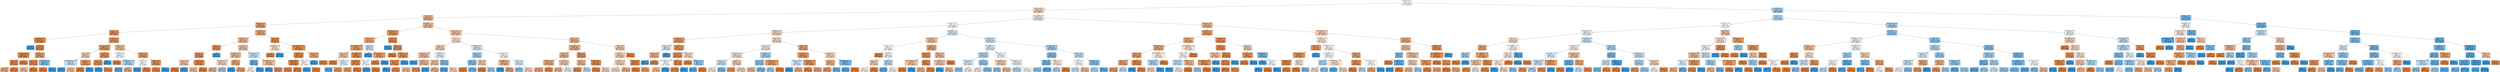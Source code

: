 digraph Tree {
node [shape=box, style="filled, rounded", color="black", fontname=helvetica] ;
edge [fontname=helvetica] ;
0 [label="maximum <= 0.19\ngini = 0.5\nsamples = 14914\nvalue = [7457, 7457]\nclass = Negative", fillcolor="#e5813900"] ;
1 [label="minimum <= -0.38\ngini = 0.47\nsamples = 8907\nvalue = [5488, 3419]\nclass = Negative", fillcolor="#e5813960"] ;
0 -> 1 [labeldistance=2.5, labelangle=45, headlabel="True"] ;
2 [label="minimum <= -1.41\ngini = 0.39\nsamples = 3057\nvalue = [2245, 812]\nclass = Negative", fillcolor="#e58139a3"] ;
1 -> 2 ;
3 [label="Word Length <= 0.4\ngini = 0.28\nsamples = 967\nvalue = [804, 163]\nclass = Negative", fillcolor="#e58139cb"] ;
2 -> 3 ;
4 [label="minimum <= -2.56\ngini = 0.2\nsamples = 525\nvalue = [466, 59]\nclass = Negative", fillcolor="#e58139df"] ;
3 -> 4 ;
5 [label="usd_goal_real <= -0.03\ngini = 0.07\nsamples = 172\nvalue = [166, 6]\nclass = Negative", fillcolor="#e58139f6"] ;
4 -> 5 ;
6 [label="gini = 0.0\nsamples = 1\nvalue = [0, 1]\nclass = Positive", fillcolor="#399de5ff"] ;
5 -> 6 ;
7 [label="unique <= -0.17\ngini = 0.06\nsamples = 171\nvalue = [166, 5]\nclass = Negative", fillcolor="#e58139f7"] ;
5 -> 7 ;
8 [label="usd_goal_real <= -0.03\ngini = 0.01\nsamples = 147\nvalue = [146, 1]\nclass = Negative", fillcolor="#e58139fd"] ;
7 -> 8 ;
9 [label="Vowels <= -0.81\ngini = 0.12\nsamples = 16\nvalue = [15, 1]\nclass = Negative", fillcolor="#e58139ee"] ;
8 -> 9 ;
10 [label="gini = 0.38\nsamples = 4\nvalue = [3, 1]\nclass = Negative", fillcolor="#e58139aa"] ;
9 -> 10 ;
11 [label="gini = 0.0\nsamples = 12\nvalue = [12, 0]\nclass = Negative", fillcolor="#e58139ff"] ;
9 -> 11 ;
12 [label="gini = 0.0\nsamples = 131\nvalue = [131, 0]\nclass = Negative", fillcolor="#e58139ff"] ;
8 -> 12 ;
13 [label="Punctuation <= 0.7\ngini = 0.28\nsamples = 24\nvalue = [20, 4]\nclass = Negative", fillcolor="#e58139cc"] ;
7 -> 13 ;
14 [label="frictives <= -1.11\ngini = 0.09\nsamples = 20\nvalue = [19, 1]\nclass = Negative", fillcolor="#e58139f2"] ;
13 -> 14 ;
15 [label="gini = 0.44\nsamples = 3\nvalue = [2, 1]\nclass = Negative", fillcolor="#e581397f"] ;
14 -> 15 ;
16 [label="gini = 0.0\nsamples = 17\nvalue = [17, 0]\nclass = Negative", fillcolor="#e58139ff"] ;
14 -> 16 ;
17 [label="Word Length <= -0.11\ngini = 0.38\nsamples = 4\nvalue = [1, 3]\nclass = Positive", fillcolor="#399de5aa"] ;
13 -> 17 ;
18 [label="gini = 0.0\nsamples = 1\nvalue = [1, 0]\nclass = Negative", fillcolor="#e58139ff"] ;
17 -> 18 ;
19 [label="gini = 0.0\nsamples = 3\nvalue = [0, 3]\nclass = Positive", fillcolor="#399de5ff"] ;
17 -> 19 ;
20 [label="elapsedDay <= 0.25\ngini = 0.26\nsamples = 353\nvalue = [300, 53]\nclass = Negative", fillcolor="#e58139d2"] ;
4 -> 20 ;
21 [label="usd_goal_real <= -0.03\ngini = 0.2\nsamples = 285\nvalue = [253, 32]\nclass = Negative", fillcolor="#e58139df"] ;
20 -> 21 ;
22 [label="frictives <= -0.05\ngini = 0.47\nsamples = 19\nvalue = [12, 7]\nclass = Negative", fillcolor="#e581396a"] ;
21 -> 22 ;
23 [label="deadlineWeekday <= 0.17\ngini = 0.48\nsamples = 10\nvalue = [4, 6]\nclass = Positive", fillcolor="#399de555"] ;
22 -> 23 ;
24 [label="gini = 0.0\nsamples = 4\nvalue = [0, 4]\nclass = Positive", fillcolor="#399de5ff"] ;
23 -> 24 ;
25 [label="gini = 0.44\nsamples = 6\nvalue = [4, 2]\nclass = Negative", fillcolor="#e581397f"] ;
23 -> 25 ;
26 [label="LaunchHour <= 1.17\ngini = 0.2\nsamples = 9\nvalue = [8, 1]\nclass = Negative", fillcolor="#e58139df"] ;
22 -> 26 ;
27 [label="gini = 0.0\nsamples = 8\nvalue = [8, 0]\nclass = Negative", fillcolor="#e58139ff"] ;
26 -> 27 ;
28 [label="gini = 0.0\nsamples = 1\nvalue = [0, 1]\nclass = Positive", fillcolor="#399de5ff"] ;
26 -> 28 ;
29 [label="maximum <= 0.16\ngini = 0.17\nsamples = 266\nvalue = [241, 25]\nclass = Negative", fillcolor="#e58139e5"] ;
21 -> 29 ;
30 [label="country <= 0.5\ngini = 0.16\nsamples = 265\nvalue = [241, 24]\nclass = Negative", fillcolor="#e58139e6"] ;
29 -> 30 ;
31 [label="gini = 0.0\nsamples = 1\nvalue = [0, 1]\nclass = Positive", fillcolor="#399de5ff"] ;
30 -> 31 ;
32 [label="gini = 0.16\nsamples = 264\nvalue = [241, 23]\nclass = Negative", fillcolor="#e58139e7"] ;
30 -> 32 ;
33 [label="gini = 0.0\nsamples = 1\nvalue = [0, 1]\nclass = Positive", fillcolor="#399de5ff"] ;
29 -> 33 ;
34 [label="elapsedDay <= 1.05\ngini = 0.43\nsamples = 68\nvalue = [47, 21]\nclass = Negative", fillcolor="#e581398d"] ;
20 -> 34 ;
35 [label="minimum <= -2.06\ngini = 0.5\nsamples = 29\nvalue = [14, 15]\nclass = Positive", fillcolor="#399de511"] ;
34 -> 35 ;
36 [label="gini = 0.0\nsamples = 6\nvalue = [6, 0]\nclass = Negative", fillcolor="#e58139ff"] ;
35 -> 36 ;
37 [label="LaunchWeekday <= 0.07\ngini = 0.45\nsamples = 23\nvalue = [8, 15]\nclass = Positive", fillcolor="#399de577"] ;
35 -> 37 ;
38 [label="gini = 0.23\nsamples = 15\nvalue = [2, 13]\nclass = Positive", fillcolor="#399de5d8"] ;
37 -> 38 ;
39 [label="gini = 0.38\nsamples = 8\nvalue = [6, 2]\nclass = Negative", fillcolor="#e58139aa"] ;
37 -> 39 ;
40 [label="maximum <= -3.04\ngini = 0.26\nsamples = 39\nvalue = [33, 6]\nclass = Negative", fillcolor="#e58139d1"] ;
34 -> 40 ;
41 [label="Plositives <= 0.27\ngini = 0.5\nsamples = 6\nvalue = [3, 3]\nclass = Negative", fillcolor="#e5813900"] ;
40 -> 41 ;
42 [label="gini = 0.0\nsamples = 3\nvalue = [0, 3]\nclass = Positive", fillcolor="#399de5ff"] ;
41 -> 42 ;
43 [label="gini = 0.0\nsamples = 3\nvalue = [3, 0]\nclass = Negative", fillcolor="#e58139ff"] ;
41 -> 43 ;
44 [label="maximum <= -0.03\ngini = 0.17\nsamples = 33\nvalue = [30, 3]\nclass = Negative", fillcolor="#e58139e6"] ;
40 -> 44 ;
45 [label="gini = 0.12\nsamples = 32\nvalue = [30, 2]\nclass = Negative", fillcolor="#e58139ee"] ;
44 -> 45 ;
46 [label="gini = 0.0\nsamples = 1\nvalue = [0, 1]\nclass = Positive", fillcolor="#399de5ff"] ;
44 -> 46 ;
47 [label="Capitilisation <= 0.65\ngini = 0.36\nsamples = 442\nvalue = [338, 104]\nclass = Negative", fillcolor="#e58139b1"] ;
3 -> 47 ;
48 [label="elapsedDay <= -1.08\ngini = 0.42\nsamples = 322\nvalue = [227, 95]\nclass = Negative", fillcolor="#e5813994"] ;
47 -> 48 ;
49 [label="frictives <= 1.34\ngini = 0.17\nsamples = 53\nvalue = [48, 5]\nclass = Negative", fillcolor="#e58139e4"] ;
48 -> 49 ;
50 [label="frictives <= -1.12\ngini = 0.14\nsamples = 52\nvalue = [48, 4]\nclass = Negative", fillcolor="#e58139ea"] ;
49 -> 50 ;
51 [label="minimum <= -1.65\ngini = 0.44\nsamples = 6\nvalue = [4, 2]\nclass = Negative", fillcolor="#e581397f"] ;
50 -> 51 ;
52 [label="gini = 0.0\nsamples = 4\nvalue = [4, 0]\nclass = Negative", fillcolor="#e58139ff"] ;
51 -> 52 ;
53 [label="gini = 0.0\nsamples = 2\nvalue = [0, 2]\nclass = Positive", fillcolor="#399de5ff"] ;
51 -> 53 ;
54 [label="LaunchHour <= -1.67\ngini = 0.08\nsamples = 46\nvalue = [44, 2]\nclass = Negative", fillcolor="#e58139f3"] ;
50 -> 54 ;
55 [label="gini = 0.44\nsamples = 3\nvalue = [2, 1]\nclass = Negative", fillcolor="#e581397f"] ;
54 -> 55 ;
56 [label="gini = 0.05\nsamples = 43\nvalue = [42, 1]\nclass = Negative", fillcolor="#e58139f9"] ;
54 -> 56 ;
57 [label="gini = 0.0\nsamples = 1\nvalue = [0, 1]\nclass = Positive", fillcolor="#399de5ff"] ;
49 -> 57 ;
58 [label="maximum <= -0.08\ngini = 0.45\nsamples = 269\nvalue = [179, 90]\nclass = Negative", fillcolor="#e581397f"] ;
48 -> 58 ;
59 [label="Word Length <= 1.04\ngini = 0.42\nsamples = 240\nvalue = [167, 73]\nclass = Negative", fillcolor="#e5813990"] ;
58 -> 59 ;
60 [label="Word Length <= 0.85\ngini = 0.48\nsamples = 107\nvalue = [64, 43]\nclass = Negative", fillcolor="#e5813954"] ;
59 -> 60 ;
61 [label="gini = 0.41\nsamples = 74\nvalue = [53, 21]\nclass = Negative", fillcolor="#e581399a"] ;
60 -> 61 ;
62 [label="gini = 0.44\nsamples = 33\nvalue = [11, 22]\nclass = Positive", fillcolor="#399de57f"] ;
60 -> 62 ;
63 [label="category <= 6.0\ngini = 0.35\nsamples = 133\nvalue = [103, 30]\nclass = Negative", fillcolor="#e58139b5"] ;
59 -> 63 ;
64 [label="gini = 0.0\nsamples = 4\nvalue = [0, 4]\nclass = Positive", fillcolor="#399de5ff"] ;
63 -> 64 ;
65 [label="gini = 0.32\nsamples = 129\nvalue = [103, 26]\nclass = Negative", fillcolor="#e58139bf"] ;
63 -> 65 ;
66 [label="usd_goal_real <= -0.03\ngini = 0.49\nsamples = 29\nvalue = [12, 17]\nclass = Positive", fillcolor="#399de54b"] ;
58 -> 66 ;
67 [label="unique <= -0.17\ngini = 0.3\nsamples = 16\nvalue = [3, 13]\nclass = Positive", fillcolor="#399de5c4"] ;
66 -> 67 ;
68 [label="gini = 0.5\nsamples = 6\nvalue = [3, 3]\nclass = Negative", fillcolor="#e5813900"] ;
67 -> 68 ;
69 [label="gini = 0.0\nsamples = 10\nvalue = [0, 10]\nclass = Positive", fillcolor="#399de5ff"] ;
67 -> 69 ;
70 [label="LaunchWeekday <= -0.49\ngini = 0.43\nsamples = 13\nvalue = [9, 4]\nclass = Negative", fillcolor="#e581398e"] ;
66 -> 70 ;
71 [label="gini = 0.0\nsamples = 3\nvalue = [0, 3]\nclass = Positive", fillcolor="#399de5ff"] ;
70 -> 71 ;
72 [label="gini = 0.18\nsamples = 10\nvalue = [9, 1]\nclass = Negative", fillcolor="#e58139e3"] ;
70 -> 72 ;
73 [label="Vowels <= -0.94\ngini = 0.14\nsamples = 120\nvalue = [111, 9]\nclass = Negative", fillcolor="#e58139ea"] ;
47 -> 73 ;
74 [label="elapsedDay <= 0.29\ngini = 0.49\nsamples = 7\nvalue = [4, 3]\nclass = Negative", fillcolor="#e5813940"] ;
73 -> 74 ;
75 [label="gini = 0.0\nsamples = 4\nvalue = [4, 0]\nclass = Negative", fillcolor="#e58139ff"] ;
74 -> 75 ;
76 [label="gini = 0.0\nsamples = 3\nvalue = [0, 3]\nclass = Positive", fillcolor="#399de5ff"] ;
74 -> 76 ;
77 [label="Number Of Words <= 2.07\ngini = 0.1\nsamples = 113\nvalue = [107, 6]\nclass = Negative", fillcolor="#e58139f1"] ;
73 -> 77 ;
78 [label="Punctuation <= 2.0\ngini = 0.07\nsamples = 104\nvalue = [100, 4]\nclass = Negative", fillcolor="#e58139f5"] ;
77 -> 78 ;
79 [label="Punctuation <= 0.15\ngini = 0.06\nsamples = 102\nvalue = [99, 3]\nclass = Negative", fillcolor="#e58139f7"] ;
78 -> 79 ;
80 [label="gini = 0.14\nsamples = 40\nvalue = [37, 3]\nclass = Negative", fillcolor="#e58139ea"] ;
79 -> 80 ;
81 [label="gini = 0.0\nsamples = 62\nvalue = [62, 0]\nclass = Negative", fillcolor="#e58139ff"] ;
79 -> 81 ;
82 [label="frictives <= -0.56\ngini = 0.5\nsamples = 2\nvalue = [1, 1]\nclass = Negative", fillcolor="#e5813900"] ;
78 -> 82 ;
83 [label="gini = 0.0\nsamples = 1\nvalue = [0, 1]\nclass = Positive", fillcolor="#399de5ff"] ;
82 -> 83 ;
84 [label="gini = 0.0\nsamples = 1\nvalue = [1, 0]\nclass = Negative", fillcolor="#e58139ff"] ;
82 -> 84 ;
85 [label="Plositives <= -0.42\ngini = 0.35\nsamples = 9\nvalue = [7, 2]\nclass = Negative", fillcolor="#e58139b6"] ;
77 -> 85 ;
86 [label="gini = 0.0\nsamples = 2\nvalue = [0, 2]\nclass = Positive", fillcolor="#399de5ff"] ;
85 -> 86 ;
87 [label="gini = 0.0\nsamples = 7\nvalue = [7, 0]\nclass = Negative", fillcolor="#e58139ff"] ;
85 -> 87 ;
88 [label="elapsedDay <= -2.32\ngini = 0.43\nsamples = 2090\nvalue = [1441, 649]\nclass = Negative", fillcolor="#e581398c"] ;
2 -> 88 ;
89 [label="usd_goal_real <= -0.03\ngini = 0.21\nsamples = 229\nvalue = [202, 27]\nclass = Negative", fillcolor="#e58139dd"] ;
88 -> 89 ;
90 [label="Word Length <= 0.91\ngini = 0.36\nsamples = 69\nvalue = [53, 16]\nclass = Negative", fillcolor="#e58139b2"] ;
89 -> 90 ;
91 [label="LaunchWeekday <= -0.49\ngini = 0.27\nsamples = 57\nvalue = [48, 9]\nclass = Negative", fillcolor="#e58139cf"] ;
90 -> 91 ;
92 [label="minimum <= -0.86\ngini = 0.44\nsamples = 21\nvalue = [14, 7]\nclass = Negative", fillcolor="#e581397f"] ;
91 -> 92 ;
93 [label="gini = 0.0\nsamples = 8\nvalue = [8, 0]\nclass = Negative", fillcolor="#e58139ff"] ;
92 -> 93 ;
94 [label="LaunchHour <= 0.53\ngini = 0.5\nsamples = 13\nvalue = [6, 7]\nclass = Positive", fillcolor="#399de524"] ;
92 -> 94 ;
95 [label="gini = 0.24\nsamples = 7\nvalue = [1, 6]\nclass = Positive", fillcolor="#399de5d4"] ;
94 -> 95 ;
96 [label="gini = 0.28\nsamples = 6\nvalue = [5, 1]\nclass = Negative", fillcolor="#e58139cc"] ;
94 -> 96 ;
97 [label="Word Length <= 0.63\ngini = 0.1\nsamples = 36\nvalue = [34, 2]\nclass = Negative", fillcolor="#e58139f0"] ;
91 -> 97 ;
98 [label="Plositives <= -1.24\ngini = 0.06\nsamples = 34\nvalue = [33, 1]\nclass = Negative", fillcolor="#e58139f7"] ;
97 -> 98 ;
99 [label="gini = 0.32\nsamples = 5\nvalue = [4, 1]\nclass = Negative", fillcolor="#e58139bf"] ;
98 -> 99 ;
100 [label="gini = 0.0\nsamples = 29\nvalue = [29, 0]\nclass = Negative", fillcolor="#e58139ff"] ;
98 -> 100 ;
101 [label="country <= 13.0\ngini = 0.5\nsamples = 2\nvalue = [1, 1]\nclass = Negative", fillcolor="#e5813900"] ;
97 -> 101 ;
102 [label="gini = 0.0\nsamples = 1\nvalue = [0, 1]\nclass = Positive", fillcolor="#399de5ff"] ;
101 -> 102 ;
103 [label="gini = 0.0\nsamples = 1\nvalue = [1, 0]\nclass = Negative", fillcolor="#e58139ff"] ;
101 -> 103 ;
104 [label="category <= 82.5\ngini = 0.49\nsamples = 12\nvalue = [5, 7]\nclass = Positive", fillcolor="#399de549"] ;
90 -> 104 ;
105 [label="gini = 0.0\nsamples = 6\nvalue = [0, 6]\nclass = Positive", fillcolor="#399de5ff"] ;
104 -> 105 ;
106 [label="nonPunctuation <= 0.42\ngini = 0.28\nsamples = 6\nvalue = [5, 1]\nclass = Negative", fillcolor="#e58139cc"] ;
104 -> 106 ;
107 [label="gini = 0.0\nsamples = 5\nvalue = [5, 0]\nclass = Negative", fillcolor="#e58139ff"] ;
106 -> 107 ;
108 [label="gini = 0.0\nsamples = 1\nvalue = [0, 1]\nclass = Positive", fillcolor="#399de5ff"] ;
106 -> 108 ;
109 [label="Vowels <= -3.18\ngini = 0.13\nsamples = 160\nvalue = [149, 11]\nclass = Negative", fillcolor="#e58139ec"] ;
89 -> 109 ;
110 [label="gini = 0.0\nsamples = 1\nvalue = [0, 1]\nclass = Positive", fillcolor="#399de5ff"] ;
109 -> 110 ;
111 [label="country <= 20.0\ngini = 0.12\nsamples = 159\nvalue = [149, 10]\nclass = Negative", fillcolor="#e58139ee"] ;
109 -> 111 ;
112 [label="gini = 0.0\nsamples = 65\nvalue = [65, 0]\nclass = Negative", fillcolor="#e58139ff"] ;
111 -> 112 ;
113 [label="elapsedDay <= -2.41\ngini = 0.19\nsamples = 94\nvalue = [84, 10]\nclass = Negative", fillcolor="#e58139e1"] ;
111 -> 113 ;
114 [label="minimum <= -1.35\ngini = 0.17\nsamples = 93\nvalue = [84, 9]\nclass = Negative", fillcolor="#e58139e4"] ;
113 -> 114 ;
115 [label="gini = 0.0\nsamples = 1\nvalue = [0, 1]\nclass = Positive", fillcolor="#399de5ff"] ;
114 -> 115 ;
116 [label="gini = 0.16\nsamples = 92\nvalue = [84, 8]\nclass = Negative", fillcolor="#e58139e7"] ;
114 -> 116 ;
117 [label="gini = 0.0\nsamples = 1\nvalue = [0, 1]\nclass = Positive", fillcolor="#399de5ff"] ;
113 -> 117 ;
118 [label="usd_goal_real <= -0.03\ngini = 0.45\nsamples = 1861\nvalue = [1239, 622]\nclass = Negative", fillcolor="#e581397f"] ;
88 -> 118 ;
119 [label="maximum <= -0.19\ngini = 0.49\nsamples = 516\nvalue = [290, 226]\nclass = Negative", fillcolor="#e5813938"] ;
118 -> 119 ;
120 [label="unique <= 0.49\ngini = 0.47\nsamples = 343\nvalue = [215, 128]\nclass = Negative", fillcolor="#e5813967"] ;
119 -> 120 ;
121 [label="usd_goal_real <= -0.03\ngini = 0.43\nsamples = 254\nvalue = [174, 80]\nclass = Negative", fillcolor="#e581398a"] ;
120 -> 121 ;
122 [label="gini = 0.0\nsamples = 4\nvalue = [0, 4]\nclass = Positive", fillcolor="#399de5ff"] ;
121 -> 122 ;
123 [label="Capitilisation <= 0.65\ngini = 0.42\nsamples = 250\nvalue = [174, 76]\nclass = Negative", fillcolor="#e5813990"] ;
121 -> 123 ;
124 [label="gini = 0.45\nsamples = 211\nvalue = [139, 72]\nclass = Negative", fillcolor="#e581397b"] ;
123 -> 124 ;
125 [label="gini = 0.18\nsamples = 39\nvalue = [35, 4]\nclass = Negative", fillcolor="#e58139e2"] ;
123 -> 125 ;
126 [label="Punctuation <= 0.15\ngini = 0.5\nsamples = 89\nvalue = [41, 48]\nclass = Positive", fillcolor="#399de525"] ;
120 -> 126 ;
127 [label="country <= 8.5\ngini = 0.45\nsamples = 44\nvalue = [29, 15]\nclass = Negative", fillcolor="#e581397b"] ;
126 -> 127 ;
128 [label="gini = 0.0\nsamples = 3\nvalue = [0, 3]\nclass = Positive", fillcolor="#399de5ff"] ;
127 -> 128 ;
129 [label="gini = 0.41\nsamples = 41\nvalue = [29, 12]\nclass = Negative", fillcolor="#e5813995"] ;
127 -> 129 ;
130 [label="frictives <= 0.17\ngini = 0.39\nsamples = 45\nvalue = [12, 33]\nclass = Positive", fillcolor="#399de5a2"] ;
126 -> 130 ;
131 [label="gini = 0.18\nsamples = 30\nvalue = [3, 27]\nclass = Positive", fillcolor="#399de5e3"] ;
130 -> 131 ;
132 [label="gini = 0.48\nsamples = 15\nvalue = [9, 6]\nclass = Negative", fillcolor="#e5813955"] ;
130 -> 132 ;
133 [label="Capitilisation <= 0.18\ngini = 0.49\nsamples = 173\nvalue = [75, 98]\nclass = Positive", fillcolor="#399de53c"] ;
119 -> 133 ;
134 [label="category <= 136.5\ngini = 0.44\nsamples = 77\nvalue = [25, 52]\nclass = Positive", fillcolor="#399de584"] ;
133 -> 134 ;
135 [label="Plositives <= -1.4\ngini = 0.4\nsamples = 66\nvalue = [18, 48]\nclass = Positive", fillcolor="#399de59f"] ;
134 -> 135 ;
136 [label="gini = 0.0\nsamples = 3\nvalue = [3, 0]\nclass = Negative", fillcolor="#e58139ff"] ;
135 -> 136 ;
137 [label="gini = 0.36\nsamples = 63\nvalue = [15, 48]\nclass = Positive", fillcolor="#399de5af"] ;
135 -> 137 ;
138 [label="Vowels <= 0.48\ngini = 0.46\nsamples = 11\nvalue = [7, 4]\nclass = Negative", fillcolor="#e581396d"] ;
134 -> 138 ;
139 [label="gini = 0.0\nsamples = 5\nvalue = [5, 0]\nclass = Negative", fillcolor="#e58139ff"] ;
138 -> 139 ;
140 [label="gini = 0.44\nsamples = 6\nvalue = [2, 4]\nclass = Positive", fillcolor="#399de57f"] ;
138 -> 140 ;
141 [label="category <= 39.5\ngini = 0.5\nsamples = 96\nvalue = [50, 46]\nclass = Negative", fillcolor="#e5813914"] ;
133 -> 141 ;
142 [label="Word Length <= -0.71\ngini = 0.39\nsamples = 26\nvalue = [19, 7]\nclass = Negative", fillcolor="#e58139a1"] ;
141 -> 142 ;
143 [label="gini = 0.0\nsamples = 2\nvalue = [0, 2]\nclass = Positive", fillcolor="#399de5ff"] ;
142 -> 143 ;
144 [label="gini = 0.33\nsamples = 24\nvalue = [19, 5]\nclass = Negative", fillcolor="#e58139bc"] ;
142 -> 144 ;
145 [label="frictives <= -0.01\ngini = 0.49\nsamples = 70\nvalue = [31, 39]\nclass = Positive", fillcolor="#399de534"] ;
141 -> 145 ;
146 [label="gini = 0.42\nsamples = 34\nvalue = [10, 24]\nclass = Positive", fillcolor="#399de595"] ;
145 -> 146 ;
147 [label="gini = 0.49\nsamples = 36\nvalue = [21, 15]\nclass = Negative", fillcolor="#e5813949"] ;
145 -> 147 ;
148 [label="maximum <= -0.37\ngini = 0.42\nsamples = 1345\nvalue = [949, 396]\nclass = Negative", fillcolor="#e5813995"] ;
118 -> 148 ;
149 [label="usd_goal_real <= -0.01\ngini = 0.37\nsamples = 766\nvalue = [578, 188]\nclass = Negative", fillcolor="#e58139ac"] ;
148 -> 149 ;
150 [label="unique <= 0.49\ngini = 0.4\nsamples = 633\nvalue = [460, 173]\nclass = Negative", fillcolor="#e581399f"] ;
149 -> 150 ;
151 [label="Capitilisation <= 0.58\ngini = 0.36\nsamples = 453\nvalue = [345, 108]\nclass = Negative", fillcolor="#e58139af"] ;
150 -> 151 ;
152 [label="gini = 0.39\nsamples = 386\nvalue = [284, 102]\nclass = Negative", fillcolor="#e58139a3"] ;
151 -> 152 ;
153 [label="gini = 0.16\nsamples = 67\nvalue = [61, 6]\nclass = Negative", fillcolor="#e58139e6"] ;
151 -> 153 ;
154 [label="Punctuation <= 0.67\ngini = 0.46\nsamples = 180\nvalue = [115, 65]\nclass = Negative", fillcolor="#e581396f"] ;
150 -> 154 ;
155 [label="gini = 0.43\nsamples = 137\nvalue = [95, 42]\nclass = Negative", fillcolor="#e581398e"] ;
154 -> 155 ;
156 [label="gini = 0.5\nsamples = 43\nvalue = [20, 23]\nclass = Positive", fillcolor="#399de521"] ;
154 -> 156 ;
157 [label="category <= 39.5\ngini = 0.2\nsamples = 133\nvalue = [118, 15]\nclass = Negative", fillcolor="#e58139df"] ;
149 -> 157 ;
158 [label="category <= 14.0\ngini = 0.41\nsamples = 24\nvalue = [17, 7]\nclass = Negative", fillcolor="#e5813996"] ;
157 -> 158 ;
159 [label="gini = 0.13\nsamples = 14\nvalue = [13, 1]\nclass = Negative", fillcolor="#e58139eb"] ;
158 -> 159 ;
160 [label="gini = 0.48\nsamples = 10\nvalue = [4, 6]\nclass = Positive", fillcolor="#399de555"] ;
158 -> 160 ;
161 [label="elapsedDay <= 0.74\ngini = 0.14\nsamples = 109\nvalue = [101, 8]\nclass = Negative", fillcolor="#e58139eb"] ;
157 -> 161 ;
162 [label="gini = 0.11\nsamples = 104\nvalue = [98, 6]\nclass = Negative", fillcolor="#e58139ef"] ;
161 -> 162 ;
163 [label="gini = 0.48\nsamples = 5\nvalue = [3, 2]\nclass = Negative", fillcolor="#e5813955"] ;
161 -> 163 ;
164 [label="category <= 149.5\ngini = 0.46\nsamples = 579\nvalue = [371, 208]\nclass = Negative", fillcolor="#e5813970"] ;
148 -> 164 ;
165 [label="Punctuation <= 1.73\ngini = 0.47\nsamples = 557\nvalue = [349, 208]\nclass = Negative", fillcolor="#e5813967"] ;
164 -> 165 ;
166 [label="Capitilisation <= 0.43\ngini = 0.48\nsamples = 533\nvalue = [326, 207]\nclass = Negative", fillcolor="#e581395d"] ;
165 -> 166 ;
167 [label="gini = 0.49\nsamples = 381\nvalue = [217, 164]\nclass = Negative", fillcolor="#e581393e"] ;
166 -> 167 ;
168 [label="gini = 0.41\nsamples = 152\nvalue = [109, 43]\nclass = Negative", fillcolor="#e581399a"] ;
166 -> 168 ;
169 [label="category <= 133.5\ngini = 0.08\nsamples = 24\nvalue = [23, 1]\nclass = Negative", fillcolor="#e58139f4"] ;
165 -> 169 ;
170 [label="gini = 0.0\nsamples = 19\nvalue = [19, 0]\nclass = Negative", fillcolor="#e58139ff"] ;
169 -> 170 ;
171 [label="gini = 0.32\nsamples = 5\nvalue = [4, 1]\nclass = Negative", fillcolor="#e58139bf"] ;
169 -> 171 ;
172 [label="gini = 0.0\nsamples = 22\nvalue = [22, 0]\nclass = Negative", fillcolor="#e58139ff"] ;
164 -> 172 ;
173 [label="usd_goal_real <= -0.02\ngini = 0.49\nsamples = 5850\nvalue = [3243, 2607]\nclass = Negative", fillcolor="#e5813932"] ;
1 -> 173 ;
174 [label="maximum <= -0.92\ngini = 0.5\nsamples = 4428\nvalue = [2228, 2200]\nclass = Negative", fillcolor="#e5813903"] ;
173 -> 174 ;
175 [label="elapsedDay <= -2.06\ngini = 0.48\nsamples = 1733\nvalue = [1041, 692]\nclass = Negative", fillcolor="#e5813955"] ;
174 -> 175 ;
176 [label="usd_goal_real <= -0.03\ngini = 0.26\nsamples = 155\nvalue = [131, 24]\nclass = Negative", fillcolor="#e58139d0"] ;
175 -> 176 ;
177 [label="Plositives <= -0.19\ngini = 0.49\nsamples = 7\nvalue = [3, 4]\nclass = Positive", fillcolor="#399de540"] ;
176 -> 177 ;
178 [label="Plositives <= -1.53\ngini = 0.38\nsamples = 4\nvalue = [3, 1]\nclass = Negative", fillcolor="#e58139aa"] ;
177 -> 178 ;
179 [label="gini = 0.0\nsamples = 1\nvalue = [0, 1]\nclass = Positive", fillcolor="#399de5ff"] ;
178 -> 179 ;
180 [label="gini = 0.0\nsamples = 3\nvalue = [3, 0]\nclass = Negative", fillcolor="#e58139ff"] ;
178 -> 180 ;
181 [label="gini = 0.0\nsamples = 3\nvalue = [0, 3]\nclass = Positive", fillcolor="#399de5ff"] ;
177 -> 181 ;
182 [label="Punctuation <= 0.11\ngini = 0.23\nsamples = 148\nvalue = [128, 20]\nclass = Negative", fillcolor="#e58139d7"] ;
176 -> 182 ;
183 [label="Plositives <= -1.75\ngini = 0.18\nsamples = 131\nvalue = [118, 13]\nclass = Negative", fillcolor="#e58139e3"] ;
182 -> 183 ;
184 [label="deadlineWeekday <= 0.17\ngini = 0.5\nsamples = 8\nvalue = [4, 4]\nclass = Negative", fillcolor="#e5813900"] ;
183 -> 184 ;
185 [label="gini = 0.44\nsamples = 6\nvalue = [4, 2]\nclass = Negative", fillcolor="#e581397f"] ;
184 -> 185 ;
186 [label="gini = 0.0\nsamples = 2\nvalue = [0, 2]\nclass = Positive", fillcolor="#399de5ff"] ;
184 -> 186 ;
187 [label="frictives <= 4.03\ngini = 0.14\nsamples = 123\nvalue = [114, 9]\nclass = Negative", fillcolor="#e58139eb"] ;
183 -> 187 ;
188 [label="gini = 0.12\nsamples = 122\nvalue = [114, 8]\nclass = Negative", fillcolor="#e58139ed"] ;
187 -> 188 ;
189 [label="gini = 0.0\nsamples = 1\nvalue = [0, 1]\nclass = Positive", fillcolor="#399de5ff"] ;
187 -> 189 ;
190 [label="minimum <= -0.05\ngini = 0.48\nsamples = 17\nvalue = [10, 7]\nclass = Negative", fillcolor="#e581394d"] ;
182 -> 190 ;
191 [label="gini = 0.0\nsamples = 7\nvalue = [7, 0]\nclass = Negative", fillcolor="#e58139ff"] ;
190 -> 191 ;
192 [label="Capitilisation <= 0.33\ngini = 0.42\nsamples = 10\nvalue = [3, 7]\nclass = Positive", fillcolor="#399de592"] ;
190 -> 192 ;
193 [label="gini = 0.22\nsamples = 8\nvalue = [1, 7]\nclass = Positive", fillcolor="#399de5db"] ;
192 -> 193 ;
194 [label="gini = 0.0\nsamples = 2\nvalue = [2, 0]\nclass = Negative", fillcolor="#e58139ff"] ;
192 -> 194 ;
195 [label="category <= 142.5\ngini = 0.49\nsamples = 1578\nvalue = [910, 668]\nclass = Negative", fillcolor="#e5813944"] ;
175 -> 195 ;
196 [label="category <= 135.5\ngini = 0.49\nsamples = 1414\nvalue = [778, 636]\nclass = Negative", fillcolor="#e581392f"] ;
195 -> 196 ;
197 [label="usd_goal_real <= -0.03\ngini = 0.49\nsamples = 1236\nvalue = [718, 518]\nclass = Negative", fillcolor="#e5813947"] ;
196 -> 197 ;
198 [label="Punctuation <= -0.8\ngini = 0.49\nsamples = 222\nvalue = [93, 129]\nclass = Positive", fillcolor="#399de547"] ;
197 -> 198 ;
199 [label="gini = 0.5\nsamples = 135\nvalue = [72, 63]\nclass = Negative", fillcolor="#e5813920"] ;
198 -> 199 ;
200 [label="gini = 0.37\nsamples = 87\nvalue = [21, 66]\nclass = Positive", fillcolor="#399de5ae"] ;
198 -> 200 ;
201 [label="category <= 9.0\ngini = 0.47\nsamples = 1014\nvalue = [625, 389]\nclass = Negative", fillcolor="#e5813960"] ;
197 -> 201 ;
202 [label="gini = 0.27\nsamples = 106\nvalue = [89, 17]\nclass = Negative", fillcolor="#e58139ce"] ;
201 -> 202 ;
203 [label="gini = 0.48\nsamples = 908\nvalue = [536, 372]\nclass = Negative", fillcolor="#e581394e"] ;
201 -> 203 ;
204 [label="Capitilisation <= 0.69\ngini = 0.45\nsamples = 178\nvalue = [60, 118]\nclass = Positive", fillcolor="#399de57d"] ;
196 -> 204 ;
205 [label="minimum <= 0.06\ngini = 0.42\nsamples = 165\nvalue = [49, 116]\nclass = Positive", fillcolor="#399de593"] ;
204 -> 205 ;
206 [label="gini = 0.43\nsamples = 16\nvalue = [11, 5]\nclass = Negative", fillcolor="#e581398b"] ;
205 -> 206 ;
207 [label="gini = 0.38\nsamples = 149\nvalue = [38, 111]\nclass = Positive", fillcolor="#399de5a8"] ;
205 -> 207 ;
208 [label="Number Of Words <= -1.57\ngini = 0.26\nsamples = 13\nvalue = [11, 2]\nclass = Negative", fillcolor="#e58139d1"] ;
204 -> 208 ;
209 [label="gini = 0.44\nsamples = 3\nvalue = [1, 2]\nclass = Positive", fillcolor="#399de57f"] ;
208 -> 209 ;
210 [label="gini = 0.0\nsamples = 10\nvalue = [10, 0]\nclass = Negative", fillcolor="#e58139ff"] ;
208 -> 210 ;
211 [label="category <= 150.5\ngini = 0.31\nsamples = 164\nvalue = [132, 32]\nclass = Negative", fillcolor="#e58139c1"] ;
195 -> 211 ;
212 [label="usd_goal_real <= -0.03\ngini = 0.23\nsamples = 126\nvalue = [109, 17]\nclass = Negative", fillcolor="#e58139d7"] ;
211 -> 212 ;
213 [label="Capitilisation <= 0.06\ngini = 0.49\nsamples = 7\nvalue = [3, 4]\nclass = Positive", fillcolor="#399de540"] ;
212 -> 213 ;
214 [label="gini = 0.0\nsamples = 3\nvalue = [0, 3]\nclass = Positive", fillcolor="#399de5ff"] ;
213 -> 214 ;
215 [label="gini = 0.38\nsamples = 4\nvalue = [3, 1]\nclass = Negative", fillcolor="#e58139aa"] ;
213 -> 215 ;
216 [label="LaunchWeekday <= 0.62\ngini = 0.19\nsamples = 119\nvalue = [106, 13]\nclass = Negative", fillcolor="#e58139e0"] ;
212 -> 216 ;
217 [label="gini = 0.1\nsamples = 79\nvalue = [75, 4]\nclass = Negative", fillcolor="#e58139f1"] ;
216 -> 217 ;
218 [label="gini = 0.35\nsamples = 40\nvalue = [31, 9]\nclass = Negative", fillcolor="#e58139b5"] ;
216 -> 218 ;
219 [label="Punctuation <= -0.0\ngini = 0.48\nsamples = 38\nvalue = [23, 15]\nclass = Negative", fillcolor="#e5813959"] ;
211 -> 219 ;
220 [label="category <= 156.5\ngini = 0.4\nsamples = 29\nvalue = [21, 8]\nclass = Negative", fillcolor="#e581399e"] ;
219 -> 220 ;
221 [label="gini = 0.28\nsamples = 24\nvalue = [20, 4]\nclass = Negative", fillcolor="#e58139cc"] ;
220 -> 221 ;
222 [label="gini = 0.32\nsamples = 5\nvalue = [1, 4]\nclass = Positive", fillcolor="#399de5bf"] ;
220 -> 222 ;
223 [label="LaunchWeekday <= 1.18\ngini = 0.35\nsamples = 9\nvalue = [2, 7]\nclass = Positive", fillcolor="#399de5b6"] ;
219 -> 223 ;
224 [label="gini = 0.22\nsamples = 8\nvalue = [1, 7]\nclass = Positive", fillcolor="#399de5db"] ;
223 -> 224 ;
225 [label="gini = 0.0\nsamples = 1\nvalue = [1, 0]\nclass = Negative", fillcolor="#e58139ff"] ;
223 -> 225 ;
226 [label="elapsedDay <= -1.79\ngini = 0.49\nsamples = 2695\nvalue = [1187, 1508]\nclass = Positive", fillcolor="#399de536"] ;
174 -> 226 ;
227 [label="usd_goal_real <= -0.03\ngini = 0.44\nsamples = 212\nvalue = [143, 69]\nclass = Negative", fillcolor="#e5813984"] ;
226 -> 227 ;
228 [label="maximum <= -0.57\ngini = 0.5\nsamples = 94\nvalue = [48, 46]\nclass = Negative", fillcolor="#e581390b"] ;
227 -> 228 ;
229 [label="gini = 0.0\nsamples = 5\nvalue = [5, 0]\nclass = Negative", fillcolor="#e58139ff"] ;
228 -> 229 ;
230 [label="Vowels <= -0.31\ngini = 0.5\nsamples = 89\nvalue = [43, 46]\nclass = Positive", fillcolor="#399de511"] ;
228 -> 230 ;
231 [label="Vowels <= -0.44\ngini = 0.47\nsamples = 37\nvalue = [23, 14]\nclass = Negative", fillcolor="#e5813964"] ;
230 -> 231 ;
232 [label="gini = 0.5\nsamples = 29\nvalue = [15, 14]\nclass = Negative", fillcolor="#e5813911"] ;
231 -> 232 ;
233 [label="gini = 0.0\nsamples = 8\nvalue = [8, 0]\nclass = Negative", fillcolor="#e58139ff"] ;
231 -> 233 ;
234 [label="category <= 47.0\ngini = 0.47\nsamples = 52\nvalue = [20, 32]\nclass = Positive", fillcolor="#399de560"] ;
230 -> 234 ;
235 [label="gini = 0.27\nsamples = 19\nvalue = [3, 16]\nclass = Positive", fillcolor="#399de5cf"] ;
234 -> 235 ;
236 [label="gini = 0.5\nsamples = 33\nvalue = [17, 16]\nclass = Negative", fillcolor="#e581390f"] ;
234 -> 236 ;
237 [label="maximum <= -0.21\ngini = 0.31\nsamples = 118\nvalue = [95, 23]\nclass = Negative", fillcolor="#e58139c1"] ;
227 -> 237 ;
238 [label="Plositives <= -1.0\ngini = 0.16\nsamples = 57\nvalue = [52, 5]\nclass = Negative", fillcolor="#e58139e6"] ;
237 -> 238 ;
239 [label="Number Of Words <= 0.25\ngini = 0.44\nsamples = 6\nvalue = [4, 2]\nclass = Negative", fillcolor="#e581397f"] ;
238 -> 239 ;
240 [label="gini = 0.0\nsamples = 4\nvalue = [4, 0]\nclass = Negative", fillcolor="#e58139ff"] ;
239 -> 240 ;
241 [label="gini = 0.0\nsamples = 2\nvalue = [0, 2]\nclass = Positive", fillcolor="#399de5ff"] ;
239 -> 241 ;
242 [label="Vowels <= -0.6\ngini = 0.11\nsamples = 51\nvalue = [48, 3]\nclass = Negative", fillcolor="#e58139ef"] ;
238 -> 242 ;
243 [label="gini = 0.41\nsamples = 7\nvalue = [5, 2]\nclass = Negative", fillcolor="#e5813999"] ;
242 -> 243 ;
244 [label="gini = 0.04\nsamples = 44\nvalue = [43, 1]\nclass = Negative", fillcolor="#e58139f9"] ;
242 -> 244 ;
245 [label="category <= 143.0\ngini = 0.42\nsamples = 61\nvalue = [43, 18]\nclass = Negative", fillcolor="#e5813994"] ;
237 -> 245 ;
246 [label="usd_goal_real <= -0.03\ngini = 0.45\nsamples = 53\nvalue = [35, 18]\nclass = Negative", fillcolor="#e581397c"] ;
245 -> 246 ;
247 [label="gini = 0.0\nsamples = 2\nvalue = [0, 2]\nclass = Positive", fillcolor="#399de5ff"] ;
246 -> 247 ;
248 [label="gini = 0.43\nsamples = 51\nvalue = [35, 16]\nclass = Negative", fillcolor="#e581398a"] ;
246 -> 248 ;
249 [label="gini = 0.0\nsamples = 8\nvalue = [8, 0]\nclass = Negative", fillcolor="#e58139ff"] ;
245 -> 249 ;
250 [label="elapsedDay <= 0.25\ngini = 0.49\nsamples = 2483\nvalue = [1044, 1439]\nclass = Positive", fillcolor="#399de546"] ;
226 -> 250 ;
251 [label="elapsedDay <= 0.16\ngini = 0.5\nsamples = 1847\nvalue = [833, 1014]\nclass = Positive", fillcolor="#399de52e"] ;
250 -> 251 ;
252 [label="elapsedDay <= -0.37\ngini = 0.47\nsamples = 612\nvalue = [226, 386]\nclass = Positive", fillcolor="#399de56a"] ;
251 -> 252 ;
253 [label="Capitilisation <= 0.07\ngini = 0.49\nsamples = 272\nvalue = [121, 151]\nclass = Positive", fillcolor="#399de533"] ;
252 -> 253 ;
254 [label="gini = 0.42\nsamples = 93\nvalue = [28, 65]\nclass = Positive", fillcolor="#399de591"] ;
253 -> 254 ;
255 [label="gini = 0.5\nsamples = 179\nvalue = [93, 86]\nclass = Negative", fillcolor="#e5813913"] ;
253 -> 255 ;
256 [label="Vowels <= -1.2\ngini = 0.43\nsamples = 340\nvalue = [105, 235]\nclass = Positive", fillcolor="#399de58d"] ;
252 -> 256 ;
257 [label="gini = 0.5\nsamples = 32\nvalue = [17, 15]\nclass = Negative", fillcolor="#e581391e"] ;
256 -> 257 ;
258 [label="gini = 0.41\nsamples = 308\nvalue = [88, 220]\nclass = Positive", fillcolor="#399de599"] ;
256 -> 258 ;
259 [label="Word Length <= -1.13\ngini = 0.5\nsamples = 1235\nvalue = [607, 628]\nclass = Positive", fillcolor="#399de509"] ;
251 -> 259 ;
260 [label="usd_goal_real <= -0.03\ngini = 0.46\nsamples = 185\nvalue = [117, 68]\nclass = Negative", fillcolor="#e581396b"] ;
259 -> 260 ;
261 [label="gini = 0.42\nsamples = 20\nvalue = [6, 14]\nclass = Positive", fillcolor="#399de592"] ;
260 -> 261 ;
262 [label="gini = 0.44\nsamples = 165\nvalue = [111, 54]\nclass = Negative", fillcolor="#e5813983"] ;
260 -> 262 ;
263 [label="Capitilisation <= 0.13\ngini = 0.5\nsamples = 1050\nvalue = [490, 560]\nclass = Positive", fillcolor="#399de520"] ;
259 -> 263 ;
264 [label="gini = 0.48\nsamples = 327\nvalue = [127, 200]\nclass = Positive", fillcolor="#399de55d"] ;
263 -> 264 ;
265 [label="gini = 0.5\nsamples = 723\nvalue = [363, 360]\nclass = Negative", fillcolor="#e5813902"] ;
263 -> 265 ;
266 [label="usd_goal_real <= -0.03\ngini = 0.44\nsamples = 636\nvalue = [211, 425]\nclass = Positive", fillcolor="#399de580"] ;
250 -> 266 ;
267 [label="category <= 139.5\ngini = 0.38\nsamples = 307\nvalue = [79, 228]\nclass = Positive", fillcolor="#399de5a7"] ;
266 -> 267 ;
268 [label="category <= 70.5\ngini = 0.36\nsamples = 285\nvalue = [67, 218]\nclass = Positive", fillcolor="#399de5b1"] ;
267 -> 268 ;
269 [label="gini = 0.43\nsamples = 143\nvalue = [45, 98]\nclass = Positive", fillcolor="#399de58a"] ;
268 -> 269 ;
270 [label="gini = 0.26\nsamples = 142\nvalue = [22, 120]\nclass = Positive", fillcolor="#399de5d0"] ;
268 -> 270 ;
271 [label="elapsedDay <= 1.67\ngini = 0.5\nsamples = 22\nvalue = [12, 10]\nclass = Negative", fillcolor="#e581392a"] ;
267 -> 271 ;
272 [label="gini = 0.47\nsamples = 16\nvalue = [6, 10]\nclass = Positive", fillcolor="#399de566"] ;
271 -> 272 ;
273 [label="gini = 0.0\nsamples = 6\nvalue = [6, 0]\nclass = Negative", fillcolor="#e58139ff"] ;
271 -> 273 ;
274 [label="category <= 106.5\ngini = 0.48\nsamples = 329\nvalue = [132, 197]\nclass = Positive", fillcolor="#399de554"] ;
266 -> 274 ;
275 [label="Punctuation <= 0.74\ngini = 0.5\nsamples = 193\nvalue = [96, 97]\nclass = Positive", fillcolor="#399de503"] ;
274 -> 275 ;
276 [label="gini = 0.49\nsamples = 149\nvalue = [65, 84]\nclass = Positive", fillcolor="#399de53a"] ;
275 -> 276 ;
277 [label="gini = 0.42\nsamples = 44\nvalue = [31, 13]\nclass = Negative", fillcolor="#e5813994"] ;
275 -> 277 ;
278 [label="Capitilisation <= 0.17\ngini = 0.39\nsamples = 136\nvalue = [36, 100]\nclass = Positive", fillcolor="#399de5a3"] ;
274 -> 278 ;
279 [label="gini = 0.48\nsamples = 59\nvalue = [23, 36]\nclass = Positive", fillcolor="#399de55c"] ;
278 -> 279 ;
280 [label="gini = 0.28\nsamples = 77\nvalue = [13, 64]\nclass = Positive", fillcolor="#399de5cb"] ;
278 -> 280 ;
281 [label="Punctuation <= -0.45\ngini = 0.41\nsamples = 1422\nvalue = [1015, 407]\nclass = Negative", fillcolor="#e5813999"] ;
173 -> 281 ;
282 [label="usd_goal_real <= -0.0\ngini = 0.29\nsamples = 630\nvalue = [518, 112]\nclass = Negative", fillcolor="#e58139c8"] ;
281 -> 282 ;
283 [label="elapsedDay <= 0.25\ngini = 0.37\nsamples = 356\nvalue = [269, 87]\nclass = Negative", fillcolor="#e58139ad"] ;
282 -> 283 ;
284 [label="usd_goal_real <= -0.0\ngini = 0.34\nsamples = 310\nvalue = [243, 67]\nclass = Negative", fillcolor="#e58139b9"] ;
283 -> 284 ;
285 [label="category <= 136.5\ngini = 0.31\nsamples = 286\nvalue = [230, 56]\nclass = Negative", fillcolor="#e58139c1"] ;
284 -> 285 ;
286 [label="category <= 135.0\ngini = 0.35\nsamples = 237\nvalue = [184, 53]\nclass = Negative", fillcolor="#e58139b6"] ;
285 -> 286 ;
287 [label="gini = 0.31\nsamples = 218\nvalue = [176, 42]\nclass = Negative", fillcolor="#e58139c2"] ;
286 -> 287 ;
288 [label="gini = 0.49\nsamples = 19\nvalue = [8, 11]\nclass = Positive", fillcolor="#399de546"] ;
286 -> 288 ;
289 [label="maximum <= -1.07\ngini = 0.11\nsamples = 49\nvalue = [46, 3]\nclass = Negative", fillcolor="#e58139ee"] ;
285 -> 289 ;
290 [label="gini = 0.0\nsamples = 1\nvalue = [0, 1]\nclass = Positive", fillcolor="#399de5ff"] ;
289 -> 290 ;
291 [label="gini = 0.08\nsamples = 48\nvalue = [46, 2]\nclass = Negative", fillcolor="#e58139f4"] ;
289 -> 291 ;
292 [label="deadlineWeekday <= 1.21\ngini = 0.5\nsamples = 24\nvalue = [13, 11]\nclass = Negative", fillcolor="#e5813927"] ;
284 -> 292 ;
293 [label="Punctuation <= -1.13\ngini = 0.46\nsamples = 17\nvalue = [6, 11]\nclass = Positive", fillcolor="#399de574"] ;
292 -> 293 ;
294 [label="gini = 0.48\nsamples = 10\nvalue = [6, 4]\nclass = Negative", fillcolor="#e5813955"] ;
293 -> 294 ;
295 [label="gini = 0.0\nsamples = 7\nvalue = [0, 7]\nclass = Positive", fillcolor="#399de5ff"] ;
293 -> 295 ;
296 [label="gini = 0.0\nsamples = 7\nvalue = [7, 0]\nclass = Negative", fillcolor="#e58139ff"] ;
292 -> 296 ;
297 [label="deadlineWeekday <= 1.21\ngini = 0.49\nsamples = 46\nvalue = [26, 20]\nclass = Negative", fillcolor="#e581393b"] ;
283 -> 297 ;
298 [label="Plositives <= 0.38\ngini = 0.5\nsamples = 41\nvalue = [21, 20]\nclass = Negative", fillcolor="#e581390c"] ;
297 -> 298 ;
299 [label="elapsedDay <= 0.43\ngini = 0.48\nsamples = 27\nvalue = [11, 16]\nclass = Positive", fillcolor="#399de550"] ;
298 -> 299 ;
300 [label="gini = 0.0\nsamples = 7\nvalue = [0, 7]\nclass = Positive", fillcolor="#399de5ff"] ;
299 -> 300 ;
301 [label="gini = 0.5\nsamples = 20\nvalue = [11, 9]\nclass = Negative", fillcolor="#e581392e"] ;
299 -> 301 ;
302 [label="elapsedDay <= 0.74\ngini = 0.41\nsamples = 14\nvalue = [10, 4]\nclass = Negative", fillcolor="#e5813999"] ;
298 -> 302 ;
303 [label="gini = 0.0\nsamples = 8\nvalue = [8, 0]\nclass = Negative", fillcolor="#e58139ff"] ;
302 -> 303 ;
304 [label="gini = 0.44\nsamples = 6\nvalue = [2, 4]\nclass = Positive", fillcolor="#399de57f"] ;
302 -> 304 ;
305 [label="gini = 0.0\nsamples = 5\nvalue = [5, 0]\nclass = Negative", fillcolor="#e58139ff"] ;
297 -> 305 ;
306 [label="elapsedDay <= 0.43\ngini = 0.17\nsamples = 274\nvalue = [249, 25]\nclass = Negative", fillcolor="#e58139e5"] ;
282 -> 306 ;
307 [label="Plositives <= -1.92\ngini = 0.14\nsamples = 260\nvalue = [240, 20]\nclass = Negative", fillcolor="#e58139ea"] ;
306 -> 307 ;
308 [label="Punctuation <= -1.23\ngini = 0.44\nsamples = 15\nvalue = [10, 5]\nclass = Negative", fillcolor="#e581397f"] ;
307 -> 308 ;
309 [label="deadlineWeekday <= 1.21\ngini = 0.17\nsamples = 11\nvalue = [10, 1]\nclass = Negative", fillcolor="#e58139e6"] ;
308 -> 309 ;
310 [label="gini = 0.0\nsamples = 10\nvalue = [10, 0]\nclass = Negative", fillcolor="#e58139ff"] ;
309 -> 310 ;
311 [label="gini = 0.0\nsamples = 1\nvalue = [0, 1]\nclass = Positive", fillcolor="#399de5ff"] ;
309 -> 311 ;
312 [label="gini = 0.0\nsamples = 4\nvalue = [0, 4]\nclass = Positive", fillcolor="#399de5ff"] ;
308 -> 312 ;
313 [label="frictives <= 4.36\ngini = 0.11\nsamples = 245\nvalue = [230, 15]\nclass = Negative", fillcolor="#e58139ee"] ;
307 -> 313 ;
314 [label="unique <= -0.17\ngini = 0.11\nsamples = 244\nvalue = [230, 14]\nclass = Negative", fillcolor="#e58139ef"] ;
313 -> 314 ;
315 [label="gini = 0.06\nsamples = 183\nvalue = [177, 6]\nclass = Negative", fillcolor="#e58139f6"] ;
314 -> 315 ;
316 [label="gini = 0.23\nsamples = 61\nvalue = [53, 8]\nclass = Negative", fillcolor="#e58139d9"] ;
314 -> 316 ;
317 [label="gini = 0.0\nsamples = 1\nvalue = [0, 1]\nclass = Positive", fillcolor="#399de5ff"] ;
313 -> 317 ;
318 [label="Vowels <= 1.22\ngini = 0.46\nsamples = 14\nvalue = [9, 5]\nclass = Negative", fillcolor="#e5813971"] ;
306 -> 318 ;
319 [label="Punctuation <= -0.62\ngini = 0.2\nsamples = 9\nvalue = [8, 1]\nclass = Negative", fillcolor="#e58139df"] ;
318 -> 319 ;
320 [label="gini = 0.0\nsamples = 8\nvalue = [8, 0]\nclass = Negative", fillcolor="#e58139ff"] ;
319 -> 320 ;
321 [label="gini = 0.0\nsamples = 1\nvalue = [0, 1]\nclass = Positive", fillcolor="#399de5ff"] ;
319 -> 321 ;
322 [label="elapsedDay <= 1.22\ngini = 0.32\nsamples = 5\nvalue = [1, 4]\nclass = Positive", fillcolor="#399de5bf"] ;
318 -> 322 ;
323 [label="gini = 0.0\nsamples = 3\nvalue = [0, 3]\nclass = Positive", fillcolor="#399de5ff"] ;
322 -> 323 ;
324 [label="Vowels <= 1.52\ngini = 0.5\nsamples = 2\nvalue = [1, 1]\nclass = Negative", fillcolor="#e5813900"] ;
322 -> 324 ;
325 [label="gini = 0.0\nsamples = 1\nvalue = [0, 1]\nclass = Positive", fillcolor="#399de5ff"] ;
324 -> 325 ;
326 [label="gini = 0.0\nsamples = 1\nvalue = [1, 0]\nclass = Negative", fillcolor="#e58139ff"] ;
324 -> 326 ;
327 [label="LaunchWeekday <= 0.07\ngini = 0.47\nsamples = 792\nvalue = [497, 295]\nclass = Negative", fillcolor="#e5813968"] ;
281 -> 327 ;
328 [label="elapsedDay <= -2.41\ngini = 0.49\nsamples = 507\nvalue = [280, 227]\nclass = Negative", fillcolor="#e5813930"] ;
327 -> 328 ;
329 [label="Capitilisation <= 1.0\ngini = 0.24\nsamples = 49\nvalue = [42, 7]\nclass = Negative", fillcolor="#e58139d4"] ;
328 -> 329 ;
330 [label="nonPunctuation <= 0.72\ngini = 0.19\nsamples = 47\nvalue = [42, 5]\nclass = Negative", fillcolor="#e58139e1"] ;
329 -> 330 ;
331 [label="elapsedDay <= -2.5\ngini = 0.09\nsamples = 40\nvalue = [38, 2]\nclass = Negative", fillcolor="#e58139f2"] ;
330 -> 331 ;
332 [label="gini = 0.0\nsamples = 1\nvalue = [0, 1]\nclass = Positive", fillcolor="#399de5ff"] ;
331 -> 332 ;
333 [label="gini = 0.05\nsamples = 39\nvalue = [38, 1]\nclass = Negative", fillcolor="#e58139f8"] ;
331 -> 333 ;
334 [label="Vowels <= 0.32\ngini = 0.49\nsamples = 7\nvalue = [4, 3]\nclass = Negative", fillcolor="#e5813940"] ;
330 -> 334 ;
335 [label="gini = 0.0\nsamples = 3\nvalue = [3, 0]\nclass = Negative", fillcolor="#e58139ff"] ;
334 -> 335 ;
336 [label="gini = 0.38\nsamples = 4\nvalue = [1, 3]\nclass = Positive", fillcolor="#399de5aa"] ;
334 -> 336 ;
337 [label="gini = 0.0\nsamples = 2\nvalue = [0, 2]\nclass = Positive", fillcolor="#399de5ff"] ;
329 -> 337 ;
338 [label="usd_goal_real <= 0.06\ngini = 0.5\nsamples = 458\nvalue = [238, 220]\nclass = Negative", fillcolor="#e5813913"] ;
328 -> 338 ;
339 [label="elapsedDay <= 0.16\ngini = 0.5\nsamples = 418\nvalue = [205, 213]\nclass = Positive", fillcolor="#399de50a"] ;
338 -> 339 ;
340 [label="country <= 19.5\ngini = 0.47\nsamples = 171\nvalue = [65, 106]\nclass = Positive", fillcolor="#399de563"] ;
339 -> 340 ;
341 [label="gini = 0.49\nsamples = 55\nvalue = [31, 24]\nclass = Negative", fillcolor="#e581393a"] ;
340 -> 341 ;
342 [label="gini = 0.41\nsamples = 116\nvalue = [34, 82]\nclass = Positive", fillcolor="#399de595"] ;
340 -> 342 ;
343 [label="deadlineWeekday <= -0.87\ngini = 0.49\nsamples = 247\nvalue = [140, 107]\nclass = Negative", fillcolor="#e581393c"] ;
339 -> 343 ;
344 [label="gini = 0.24\nsamples = 14\nvalue = [2, 12]\nclass = Positive", fillcolor="#399de5d4"] ;
343 -> 344 ;
345 [label="gini = 0.48\nsamples = 233\nvalue = [138, 95]\nclass = Negative", fillcolor="#e581394f"] ;
343 -> 345 ;
346 [label="frictives <= 0.75\ngini = 0.29\nsamples = 40\nvalue = [33, 7]\nclass = Negative", fillcolor="#e58139c9"] ;
338 -> 346 ;
347 [label="maximum <= -0.11\ngini = 0.17\nsamples = 32\nvalue = [29, 3]\nclass = Negative", fillcolor="#e58139e5"] ;
346 -> 347 ;
348 [label="gini = 0.0\nsamples = 27\nvalue = [27, 0]\nclass = Negative", fillcolor="#e58139ff"] ;
347 -> 348 ;
349 [label="gini = 0.48\nsamples = 5\nvalue = [2, 3]\nclass = Positive", fillcolor="#399de555"] ;
347 -> 349 ;
350 [label="Capitilisation <= 0.23\ngini = 0.5\nsamples = 8\nvalue = [4, 4]\nclass = Negative", fillcolor="#e5813900"] ;
346 -> 350 ;
351 [label="gini = 0.32\nsamples = 5\nvalue = [4, 1]\nclass = Negative", fillcolor="#e58139bf"] ;
350 -> 351 ;
352 [label="gini = 0.0\nsamples = 3\nvalue = [0, 3]\nclass = Positive", fillcolor="#399de5ff"] ;
350 -> 352 ;
353 [label="usd_goal_real <= 0.0\ngini = 0.36\nsamples = 285\nvalue = [217, 68]\nclass = Negative", fillcolor="#e58139af"] ;
327 -> 353 ;
354 [label="maximum <= -1.19\ngini = 0.44\nsamples = 184\nvalue = [125, 59]\nclass = Negative", fillcolor="#e5813987"] ;
353 -> 354 ;
355 [label="Vowels <= -1.0\ngini = 0.38\nsamples = 8\nvalue = [2, 6]\nclass = Positive", fillcolor="#399de5aa"] ;
354 -> 355 ;
356 [label="gini = 0.0\nsamples = 1\nvalue = [1, 0]\nclass = Negative", fillcolor="#e58139ff"] ;
355 -> 356 ;
357 [label="Punctuation <= 1.44\ngini = 0.24\nsamples = 7\nvalue = [1, 6]\nclass = Positive", fillcolor="#399de5d4"] ;
355 -> 357 ;
358 [label="gini = 0.0\nsamples = 6\nvalue = [0, 6]\nclass = Positive", fillcolor="#399de5ff"] ;
357 -> 358 ;
359 [label="gini = 0.0\nsamples = 1\nvalue = [1, 0]\nclass = Negative", fillcolor="#e58139ff"] ;
357 -> 359 ;
360 [label="LaunchWeekday <= 1.18\ngini = 0.42\nsamples = 176\nvalue = [123, 53]\nclass = Negative", fillcolor="#e5813991"] ;
354 -> 360 ;
361 [label="category <= 133.0\ngini = 0.47\nsamples = 116\nvalue = [73, 43]\nclass = Negative", fillcolor="#e5813969"] ;
360 -> 361 ;
362 [label="gini = 0.43\nsamples = 96\nvalue = [66, 30]\nclass = Negative", fillcolor="#e581398b"] ;
361 -> 362 ;
363 [label="gini = 0.45\nsamples = 20\nvalue = [7, 13]\nclass = Positive", fillcolor="#399de576"] ;
361 -> 363 ;
364 [label="Capitilisation <= 0.09\ngini = 0.28\nsamples = 60\nvalue = [50, 10]\nclass = Negative", fillcolor="#e58139cc"] ;
360 -> 364 ;
365 [label="gini = 0.09\nsamples = 22\nvalue = [21, 1]\nclass = Negative", fillcolor="#e58139f3"] ;
364 -> 365 ;
366 [label="gini = 0.36\nsamples = 38\nvalue = [29, 9]\nclass = Negative", fillcolor="#e58139b0"] ;
364 -> 366 ;
367 [label="elapsedDay <= 1.8\ngini = 0.16\nsamples = 101\nvalue = [92, 9]\nclass = Negative", fillcolor="#e58139e6"] ;
353 -> 367 ;
368 [label="deadlineWeekday <= -0.35\ngini = 0.15\nsamples = 100\nvalue = [92, 8]\nclass = Negative", fillcolor="#e58139e9"] ;
367 -> 368 ;
369 [label="gini = 0.0\nsamples = 46\nvalue = [46, 0]\nclass = Negative", fillcolor="#e58139ff"] ;
368 -> 369 ;
370 [label="Vowels <= -0.02\ngini = 0.25\nsamples = 54\nvalue = [46, 8]\nclass = Negative", fillcolor="#e58139d3"] ;
368 -> 370 ;
371 [label="gini = 0.0\nsamples = 23\nvalue = [23, 0]\nclass = Negative", fillcolor="#e58139ff"] ;
370 -> 371 ;
372 [label="gini = 0.38\nsamples = 31\nvalue = [23, 8]\nclass = Negative", fillcolor="#e58139a6"] ;
370 -> 372 ;
373 [label="gini = 0.0\nsamples = 1\nvalue = [0, 1]\nclass = Positive", fillcolor="#399de5ff"] ;
367 -> 373 ;
374 [label="maximum <= 1.21\ngini = 0.44\nsamples = 6007\nvalue = [1969, 4038]\nclass = Positive", fillcolor="#399de583"] ;
0 -> 374 [labeldistance=2.5, labelangle=-45, headlabel="False"] ;
375 [label="minimum <= -0.51\ngini = 0.47\nsamples = 4143\nvalue = [1560, 2583]\nclass = Positive", fillcolor="#399de565"] ;
374 -> 375 ;
376 [label="LaunchHour <= 1.02\ngini = 0.5\nsamples = 944\nvalue = [471, 473]\nclass = Positive", fillcolor="#399de501"] ;
375 -> 376 ;
377 [label="Word Length <= 0.21\ngini = 0.5\nsamples = 795\nvalue = [371, 424]\nclass = Positive", fillcolor="#399de520"] ;
376 -> 377 ;
378 [label="minimum <= -1.47\ngini = 0.49\nsamples = 252\nvalue = [147, 105]\nclass = Negative", fillcolor="#e5813949"] ;
377 -> 378 ;
379 [label="Vowels <= -1.99\ngini = 0.35\nsamples = 61\nvalue = [47, 14]\nclass = Negative", fillcolor="#e58139b3"] ;
378 -> 379 ;
380 [label="Vowels <= -2.37\ngini = 0.44\nsamples = 6\nvalue = [2, 4]\nclass = Positive", fillcolor="#399de57f"] ;
379 -> 380 ;
381 [label="gini = 0.0\nsamples = 2\nvalue = [2, 0]\nclass = Negative", fillcolor="#e58139ff"] ;
380 -> 381 ;
382 [label="gini = 0.0\nsamples = 4\nvalue = [0, 4]\nclass = Positive", fillcolor="#399de5ff"] ;
380 -> 382 ;
383 [label="LaunchWeekday <= -0.49\ngini = 0.3\nsamples = 55\nvalue = [45, 10]\nclass = Negative", fillcolor="#e58139c6"] ;
379 -> 383 ;
384 [label="Word Length <= -0.17\ngini = 0.44\nsamples = 21\nvalue = [14, 7]\nclass = Negative", fillcolor="#e581397f"] ;
383 -> 384 ;
385 [label="gini = 0.18\nsamples = 10\nvalue = [9, 1]\nclass = Negative", fillcolor="#e58139e3"] ;
384 -> 385 ;
386 [label="gini = 0.5\nsamples = 11\nvalue = [5, 6]\nclass = Positive", fillcolor="#399de52a"] ;
384 -> 386 ;
387 [label="elapsedDay <= 2.2\ngini = 0.16\nsamples = 34\nvalue = [31, 3]\nclass = Negative", fillcolor="#e58139e6"] ;
383 -> 387 ;
388 [label="gini = 0.11\nsamples = 33\nvalue = [31, 2]\nclass = Negative", fillcolor="#e58139ef"] ;
387 -> 388 ;
389 [label="gini = 0.0\nsamples = 1\nvalue = [0, 1]\nclass = Positive", fillcolor="#399de5ff"] ;
387 -> 389 ;
390 [label="nonPunctuation <= 1.58\ngini = 0.5\nsamples = 191\nvalue = [100, 91]\nclass = Negative", fillcolor="#e5813917"] ;
378 -> 390 ;
391 [label="category <= 145.5\ngini = 0.5\nsamples = 180\nvalue = [99, 81]\nclass = Negative", fillcolor="#e581392e"] ;
390 -> 391 ;
392 [label="category <= 119.5\ngini = 0.5\nsamples = 172\nvalue = [91, 81]\nclass = Negative", fillcolor="#e581391c"] ;
391 -> 392 ;
393 [label="gini = 0.49\nsamples = 145\nvalue = [83, 62]\nclass = Negative", fillcolor="#e5813941"] ;
392 -> 393 ;
394 [label="gini = 0.42\nsamples = 27\nvalue = [8, 19]\nclass = Positive", fillcolor="#399de594"] ;
392 -> 394 ;
395 [label="gini = 0.0\nsamples = 8\nvalue = [8, 0]\nclass = Negative", fillcolor="#e58139ff"] ;
391 -> 395 ;
396 [label="frictives <= 1.43\ngini = 0.17\nsamples = 11\nvalue = [1, 10]\nclass = Positive", fillcolor="#399de5e6"] ;
390 -> 396 ;
397 [label="gini = 0.0\nsamples = 10\nvalue = [0, 10]\nclass = Positive", fillcolor="#399de5ff"] ;
396 -> 397 ;
398 [label="gini = 0.0\nsamples = 1\nvalue = [1, 0]\nclass = Negative", fillcolor="#e58139ff"] ;
396 -> 398 ;
399 [label="LaunchHour <= -0.82\ngini = 0.48\nsamples = 543\nvalue = [224, 319]\nclass = Positive", fillcolor="#399de54c"] ;
377 -> 399 ;
400 [label="Capitilisation <= 0.3\ngini = 0.5\nsamples = 165\nvalue = [89, 76]\nclass = Negative", fillcolor="#e5813925"] ;
399 -> 400 ;
401 [label="nonPunctuation <= 0.7\ngini = 0.5\nsamples = 107\nvalue = [49, 58]\nclass = Positive", fillcolor="#399de528"] ;
400 -> 401 ;
402 [label="Capitilisation <= -3.13\ngini = 0.48\nsamples = 95\nvalue = [39, 56]\nclass = Positive", fillcolor="#399de54d"] ;
401 -> 402 ;
403 [label="gini = 0.22\nsamples = 8\nvalue = [7, 1]\nclass = Negative", fillcolor="#e58139db"] ;
402 -> 403 ;
404 [label="gini = 0.47\nsamples = 87\nvalue = [32, 55]\nclass = Positive", fillcolor="#399de56b"] ;
402 -> 404 ;
405 [label="LaunchWeekday <= 1.73\ngini = 0.28\nsamples = 12\nvalue = [10, 2]\nclass = Negative", fillcolor="#e58139cc"] ;
401 -> 405 ;
406 [label="gini = 0.17\nsamples = 11\nvalue = [10, 1]\nclass = Negative", fillcolor="#e58139e6"] ;
405 -> 406 ;
407 [label="gini = 0.0\nsamples = 1\nvalue = [0, 1]\nclass = Positive", fillcolor="#399de5ff"] ;
405 -> 407 ;
408 [label="usd_goal_real <= -0.03\ngini = 0.43\nsamples = 58\nvalue = [40, 18]\nclass = Negative", fillcolor="#e581398c"] ;
400 -> 408 ;
409 [label="maximum <= 0.41\ngini = 0.24\nsamples = 7\nvalue = [1, 6]\nclass = Positive", fillcolor="#399de5d4"] ;
408 -> 409 ;
410 [label="gini = 0.0\nsamples = 1\nvalue = [1, 0]\nclass = Negative", fillcolor="#e58139ff"] ;
409 -> 410 ;
411 [label="gini = 0.0\nsamples = 6\nvalue = [0, 6]\nclass = Positive", fillcolor="#399de5ff"] ;
409 -> 411 ;
412 [label="category <= 38.0\ngini = 0.36\nsamples = 51\nvalue = [39, 12]\nclass = Negative", fillcolor="#e58139b1"] ;
408 -> 412 ;
413 [label="gini = 0.49\nsamples = 14\nvalue = [6, 8]\nclass = Positive", fillcolor="#399de540"] ;
412 -> 413 ;
414 [label="gini = 0.19\nsamples = 37\nvalue = [33, 4]\nclass = Negative", fillcolor="#e58139e0"] ;
412 -> 414 ;
415 [label="Vowels <= -0.42\ngini = 0.46\nsamples = 378\nvalue = [135, 243]\nclass = Positive", fillcolor="#399de571"] ;
399 -> 415 ;
416 [label="country <= 20.5\ngini = 0.34\nsamples = 101\nvalue = [22, 79]\nclass = Positive", fillcolor="#399de5b8"] ;
415 -> 416 ;
417 [label="frictives <= 0.63\ngini = 0.49\nsamples = 44\nvalue = [19, 25]\nclass = Positive", fillcolor="#399de53d"] ;
416 -> 417 ;
418 [label="gini = 0.38\nsamples = 32\nvalue = [8, 24]\nclass = Positive", fillcolor="#399de5aa"] ;
417 -> 418 ;
419 [label="gini = 0.15\nsamples = 12\nvalue = [11, 1]\nclass = Negative", fillcolor="#e58139e8"] ;
417 -> 419 ;
420 [label="elapsedDay <= -2.15\ngini = 0.1\nsamples = 57\nvalue = [3, 54]\nclass = Positive", fillcolor="#399de5f1"] ;
416 -> 420 ;
421 [label="gini = 0.0\nsamples = 1\nvalue = [1, 0]\nclass = Negative", fillcolor="#e58139ff"] ;
420 -> 421 ;
422 [label="gini = 0.07\nsamples = 56\nvalue = [2, 54]\nclass = Positive", fillcolor="#399de5f6"] ;
420 -> 422 ;
423 [label="usd_goal_real <= -0.02\ngini = 0.48\nsamples = 277\nvalue = [113, 164]\nclass = Positive", fillcolor="#399de54f"] ;
415 -> 423 ;
424 [label="Plositives <= -1.24\ngini = 0.46\nsamples = 224\nvalue = [80, 144]\nclass = Positive", fillcolor="#399de571"] ;
423 -> 424 ;
425 [label="gini = 0.26\nsamples = 13\nvalue = [11, 2]\nclass = Negative", fillcolor="#e58139d1"] ;
424 -> 425 ;
426 [label="gini = 0.44\nsamples = 211\nvalue = [69, 142]\nclass = Positive", fillcolor="#399de583"] ;
424 -> 426 ;
427 [label="LaunchHour <= 0.6\ngini = 0.47\nsamples = 53\nvalue = [33, 20]\nclass = Negative", fillcolor="#e5813964"] ;
423 -> 427 ;
428 [label="gini = 0.5\nsamples = 37\nvalue = [18, 19]\nclass = Positive", fillcolor="#399de50d"] ;
427 -> 428 ;
429 [label="gini = 0.12\nsamples = 16\nvalue = [15, 1]\nclass = Negative", fillcolor="#e58139ee"] ;
427 -> 429 ;
430 [label="Plositives <= 0.12\ngini = 0.44\nsamples = 149\nvalue = [100, 49]\nclass = Negative", fillcolor="#e5813982"] ;
376 -> 430 ;
431 [label="usd_goal_real <= -0.01\ngini = 0.49\nsamples = 95\nvalue = [55, 40]\nclass = Negative", fillcolor="#e5813946"] ;
430 -> 431 ;
432 [label="category <= 61.0\ngini = 0.5\nsamples = 82\nvalue = [43, 39]\nclass = Negative", fillcolor="#e5813918"] ;
431 -> 432 ;
433 [label="usd_goal_real <= -0.03\ngini = 0.41\nsamples = 31\nvalue = [22, 9]\nclass = Negative", fillcolor="#e5813997"] ;
432 -> 433 ;
434 [label="Plositives <= -0.47\ngini = 0.5\nsamples = 13\nvalue = [6, 7]\nclass = Positive", fillcolor="#399de524"] ;
433 -> 434 ;
435 [label="gini = 0.41\nsamples = 7\nvalue = [5, 2]\nclass = Negative", fillcolor="#e5813999"] ;
434 -> 435 ;
436 [label="gini = 0.28\nsamples = 6\nvalue = [1, 5]\nclass = Positive", fillcolor="#399de5cc"] ;
434 -> 436 ;
437 [label="usd_goal_real <= -0.02\ngini = 0.2\nsamples = 18\nvalue = [16, 2]\nclass = Negative", fillcolor="#e58139df"] ;
433 -> 437 ;
438 [label="gini = 0.11\nsamples = 17\nvalue = [16, 1]\nclass = Negative", fillcolor="#e58139ef"] ;
437 -> 438 ;
439 [label="gini = 0.0\nsamples = 1\nvalue = [0, 1]\nclass = Positive", fillcolor="#399de5ff"] ;
437 -> 439 ;
440 [label="category <= 137.0\ngini = 0.48\nsamples = 51\nvalue = [21, 30]\nclass = Positive", fillcolor="#399de54d"] ;
432 -> 440 ;
441 [label="Punctuation <= 0.07\ngini = 0.45\nsamples = 44\nvalue = [15, 29]\nclass = Positive", fillcolor="#399de57b"] ;
440 -> 441 ;
442 [label="gini = 0.43\nsamples = 13\nvalue = [9, 4]\nclass = Negative", fillcolor="#e581398e"] ;
441 -> 442 ;
443 [label="gini = 0.31\nsamples = 31\nvalue = [6, 25]\nclass = Positive", fillcolor="#399de5c2"] ;
441 -> 443 ;
444 [label="Number Of Words <= 1.46\ngini = 0.24\nsamples = 7\nvalue = [6, 1]\nclass = Negative", fillcolor="#e58139d4"] ;
440 -> 444 ;
445 [label="gini = 0.0\nsamples = 6\nvalue = [6, 0]\nclass = Negative", fillcolor="#e58139ff"] ;
444 -> 445 ;
446 [label="gini = 0.0\nsamples = 1\nvalue = [0, 1]\nclass = Positive", fillcolor="#399de5ff"] ;
444 -> 446 ;
447 [label="Plositives <= -1.15\ngini = 0.14\nsamples = 13\nvalue = [12, 1]\nclass = Negative", fillcolor="#e58139ea"] ;
431 -> 447 ;
448 [label="gini = 0.0\nsamples = 1\nvalue = [0, 1]\nclass = Positive", fillcolor="#399de5ff"] ;
447 -> 448 ;
449 [label="gini = 0.0\nsamples = 12\nvalue = [12, 0]\nclass = Negative", fillcolor="#e58139ff"] ;
447 -> 449 ;
450 [label="usd_goal_real <= -0.03\ngini = 0.28\nsamples = 54\nvalue = [45, 9]\nclass = Negative", fillcolor="#e58139cc"] ;
430 -> 450 ;
451 [label="category <= 39.5\ngini = 0.44\nsamples = 6\nvalue = [2, 4]\nclass = Positive", fillcolor="#399de57f"] ;
450 -> 451 ;
452 [label="gini = 0.0\nsamples = 2\nvalue = [2, 0]\nclass = Negative", fillcolor="#e58139ff"] ;
451 -> 452 ;
453 [label="gini = 0.0\nsamples = 4\nvalue = [0, 4]\nclass = Positive", fillcolor="#399de5ff"] ;
451 -> 453 ;
454 [label="Capitilisation <= -0.07\ngini = 0.19\nsamples = 48\nvalue = [43, 5]\nclass = Negative", fillcolor="#e58139e1"] ;
450 -> 454 ;
455 [label="unique <= -0.17\ngini = 0.46\nsamples = 11\nvalue = [7, 4]\nclass = Negative", fillcolor="#e581396d"] ;
454 -> 455 ;
456 [label="gini = 0.0\nsamples = 5\nvalue = [5, 0]\nclass = Negative", fillcolor="#e58139ff"] ;
455 -> 456 ;
457 [label="Plositives <= 0.26\ngini = 0.44\nsamples = 6\nvalue = [2, 4]\nclass = Positive", fillcolor="#399de57f"] ;
455 -> 457 ;
458 [label="gini = 0.0\nsamples = 2\nvalue = [2, 0]\nclass = Negative", fillcolor="#e58139ff"] ;
457 -> 458 ;
459 [label="gini = 0.0\nsamples = 4\nvalue = [0, 4]\nclass = Positive", fillcolor="#399de5ff"] ;
457 -> 459 ;
460 [label="Vowels <= 1.8\ngini = 0.05\nsamples = 37\nvalue = [36, 1]\nclass = Negative", fillcolor="#e58139f8"] ;
454 -> 460 ;
461 [label="gini = 0.0\nsamples = 35\nvalue = [35, 0]\nclass = Negative", fillcolor="#e58139ff"] ;
460 -> 461 ;
462 [label="usd_goal_real <= -0.02\ngini = 0.5\nsamples = 2\nvalue = [1, 1]\nclass = Negative", fillcolor="#e5813900"] ;
460 -> 462 ;
463 [label="gini = 0.0\nsamples = 1\nvalue = [0, 1]\nclass = Positive", fillcolor="#399de5ff"] ;
462 -> 463 ;
464 [label="gini = 0.0\nsamples = 1\nvalue = [1, 0]\nclass = Negative", fillcolor="#e58139ff"] ;
462 -> 464 ;
465 [label="usd_goal_real <= -0.02\ngini = 0.45\nsamples = 3199\nvalue = [1089, 2110]\nclass = Positive", fillcolor="#399de57b"] ;
375 -> 465 ;
466 [label="elapsedDay <= -2.23\ngini = 0.43\nsamples = 2590\nvalue = [802, 1788]\nclass = Positive", fillcolor="#399de58d"] ;
465 -> 466 ;
467 [label="Word Length <= -0.49\ngini = 0.5\nsamples = 137\nvalue = [75, 62]\nclass = Negative", fillcolor="#e581392c"] ;
466 -> 467 ;
468 [label="Capitilisation <= -0.14\ngini = 0.42\nsamples = 44\nvalue = [31, 13]\nclass = Negative", fillcolor="#e5813994"] ;
467 -> 468 ;
469 [label="Vowels <= 2.55\ngini = 0.12\nsamples = 16\nvalue = [15, 1]\nclass = Negative", fillcolor="#e58139ee"] ;
468 -> 469 ;
470 [label="gini = 0.0\nsamples = 15\nvalue = [15, 0]\nclass = Negative", fillcolor="#e58139ff"] ;
469 -> 470 ;
471 [label="gini = 0.0\nsamples = 1\nvalue = [0, 1]\nclass = Positive", fillcolor="#399de5ff"] ;
469 -> 471 ;
472 [label="minimum <= 1.72\ngini = 0.49\nsamples = 28\nvalue = [16, 12]\nclass = Negative", fillcolor="#e5813940"] ;
468 -> 472 ;
473 [label="maximum <= 0.45\ngini = 0.49\nsamples = 19\nvalue = [8, 11]\nclass = Positive", fillcolor="#399de546"] ;
472 -> 473 ;
474 [label="gini = 0.0\nsamples = 4\nvalue = [4, 0]\nclass = Negative", fillcolor="#e58139ff"] ;
473 -> 474 ;
475 [label="gini = 0.39\nsamples = 15\nvalue = [4, 11]\nclass = Positive", fillcolor="#399de5a2"] ;
473 -> 475 ;
476 [label="maximum <= 1.0\ngini = 0.2\nsamples = 9\nvalue = [8, 1]\nclass = Negative", fillcolor="#e58139df"] ;
472 -> 476 ;
477 [label="gini = 0.0\nsamples = 8\nvalue = [8, 0]\nclass = Negative", fillcolor="#e58139ff"] ;
476 -> 477 ;
478 [label="gini = 0.0\nsamples = 1\nvalue = [0, 1]\nclass = Positive", fillcolor="#399de5ff"] ;
476 -> 478 ;
479 [label="LaunchHour <= 0.32\ngini = 0.5\nsamples = 93\nvalue = [44, 49]\nclass = Positive", fillcolor="#399de51a"] ;
467 -> 479 ;
480 [label="Plositives <= 0.21\ngini = 0.45\nsamples = 50\nvalue = [17, 33]\nclass = Positive", fillcolor="#399de57c"] ;
479 -> 480 ;
481 [label="frictives <= 0.85\ngini = 0.5\nsamples = 27\nvalue = [14, 13]\nclass = Negative", fillcolor="#e5813912"] ;
480 -> 481 ;
482 [label="gini = 0.48\nsamples = 22\nvalue = [9, 13]\nclass = Positive", fillcolor="#399de54e"] ;
481 -> 482 ;
483 [label="gini = 0.0\nsamples = 5\nvalue = [5, 0]\nclass = Negative", fillcolor="#e58139ff"] ;
481 -> 483 ;
484 [label="alliteration <= 4.44\ngini = 0.23\nsamples = 23\nvalue = [3, 20]\nclass = Positive", fillcolor="#399de5d9"] ;
480 -> 484 ;
485 [label="gini = 0.17\nsamples = 22\nvalue = [2, 20]\nclass = Positive", fillcolor="#399de5e6"] ;
484 -> 485 ;
486 [label="gini = 0.0\nsamples = 1\nvalue = [1, 0]\nclass = Negative", fillcolor="#e58139ff"] ;
484 -> 486 ;
487 [label="Plositives <= -0.68\ngini = 0.47\nsamples = 43\nvalue = [27, 16]\nclass = Negative", fillcolor="#e5813968"] ;
479 -> 487 ;
488 [label="minimum <= 0.78\ngini = 0.36\nsamples = 13\nvalue = [3, 10]\nclass = Positive", fillcolor="#399de5b3"] ;
487 -> 488 ;
489 [label="gini = 0.17\nsamples = 11\nvalue = [1, 10]\nclass = Positive", fillcolor="#399de5e6"] ;
488 -> 489 ;
490 [label="gini = 0.0\nsamples = 2\nvalue = [2, 0]\nclass = Negative", fillcolor="#e58139ff"] ;
488 -> 490 ;
491 [label="Vowels <= -0.93\ngini = 0.32\nsamples = 30\nvalue = [24, 6]\nclass = Negative", fillcolor="#e58139bf"] ;
487 -> 491 ;
492 [label="gini = 0.5\nsamples = 6\nvalue = [3, 3]\nclass = Negative", fillcolor="#e5813900"] ;
491 -> 492 ;
493 [label="gini = 0.22\nsamples = 24\nvalue = [21, 3]\nclass = Negative", fillcolor="#e58139db"] ;
491 -> 493 ;
494 [label="LaunchHour <= -0.68\ngini = 0.42\nsamples = 2453\nvalue = [727, 1726]\nclass = Positive", fillcolor="#399de594"] ;
466 -> 494 ;
495 [label="Punctuation <= 0.12\ngini = 0.47\nsamples = 672\nvalue = [253, 419]\nclass = Positive", fillcolor="#399de565"] ;
494 -> 495 ;
496 [label="usd_goal_real <= -0.02\ngini = 0.49\nsamples = 307\nvalue = [138, 169]\nclass = Positive", fillcolor="#399de52f"] ;
495 -> 496 ;
497 [label="elapsedDay <= 0.25\ngini = 0.49\nsamples = 281\nvalue = [118, 163]\nclass = Positive", fillcolor="#399de546"] ;
496 -> 497 ;
498 [label="gini = 0.5\nsamples = 189\nvalue = [92, 97]\nclass = Positive", fillcolor="#399de50d"] ;
497 -> 498 ;
499 [label="gini = 0.41\nsamples = 92\nvalue = [26, 66]\nclass = Positive", fillcolor="#399de59b"] ;
497 -> 499 ;
500 [label="category <= 149.0\ngini = 0.36\nsamples = 26\nvalue = [20, 6]\nclass = Negative", fillcolor="#e58139b3"] ;
496 -> 500 ;
501 [label="gini = 0.28\nsamples = 24\nvalue = [20, 4]\nclass = Negative", fillcolor="#e58139cc"] ;
500 -> 501 ;
502 [label="gini = 0.0\nsamples = 2\nvalue = [0, 2]\nclass = Positive", fillcolor="#399de5ff"] ;
500 -> 502 ;
503 [label="unique <= -1.5\ngini = 0.43\nsamples = 365\nvalue = [115, 250]\nclass = Positive", fillcolor="#399de58a"] ;
495 -> 503 ;
504 [label="category <= 109.5\ngini = 0.38\nsamples = 12\nvalue = [9, 3]\nclass = Negative", fillcolor="#e58139aa"] ;
503 -> 504 ;
505 [label="gini = 0.2\nsamples = 9\nvalue = [8, 1]\nclass = Negative", fillcolor="#e58139df"] ;
504 -> 505 ;
506 [label="gini = 0.44\nsamples = 3\nvalue = [1, 2]\nclass = Positive", fillcolor="#399de57f"] ;
504 -> 506 ;
507 [label="usd_goal_real <= -0.03\ngini = 0.42\nsamples = 353\nvalue = [106, 247]\nclass = Positive", fillcolor="#399de592"] ;
503 -> 507 ;
508 [label="gini = 0.29\nsamples = 86\nvalue = [15, 71]\nclass = Positive", fillcolor="#399de5c9"] ;
507 -> 508 ;
509 [label="gini = 0.45\nsamples = 267\nvalue = [91, 176]\nclass = Positive", fillcolor="#399de57b"] ;
507 -> 509 ;
510 [label="maximum <= 0.6\ngini = 0.39\nsamples = 1781\nvalue = [474, 1307]\nclass = Positive", fillcolor="#399de5a3"] ;
494 -> 510 ;
511 [label="usd_goal_real <= -0.03\ngini = 0.44\nsamples = 749\nvalue = [241, 508]\nclass = Positive", fillcolor="#399de586"] ;
510 -> 511 ;
512 [label="frictives <= 0.32\ngini = 0.32\nsamples = 187\nvalue = [38, 149]\nclass = Positive", fillcolor="#399de5be"] ;
511 -> 512 ;
513 [label="gini = 0.24\nsamples = 129\nvalue = [18, 111]\nclass = Positive", fillcolor="#399de5d6"] ;
512 -> 513 ;
514 [label="gini = 0.45\nsamples = 58\nvalue = [20, 38]\nclass = Positive", fillcolor="#399de579"] ;
512 -> 514 ;
515 [label="country <= 20.5\ngini = 0.46\nsamples = 562\nvalue = [203, 359]\nclass = Positive", fillcolor="#399de56f"] ;
511 -> 515 ;
516 [label="gini = 0.49\nsamples = 198\nvalue = [89, 109]\nclass = Positive", fillcolor="#399de52f"] ;
515 -> 516 ;
517 [label="gini = 0.43\nsamples = 364\nvalue = [114, 250]\nclass = Positive", fillcolor="#399de58b"] ;
515 -> 517 ;
518 [label="Capitilisation <= 0.85\ngini = 0.35\nsamples = 1032\nvalue = [233, 799]\nclass = Positive", fillcolor="#399de5b5"] ;
510 -> 518 ;
519 [label="Number Of Words <= 0.86\ngini = 0.33\nsamples = 987\nvalue = [210, 777]\nclass = Positive", fillcolor="#399de5ba"] ;
518 -> 519 ;
520 [label="gini = 0.37\nsamples = 702\nvalue = [170, 532]\nclass = Positive", fillcolor="#399de5ae"] ;
519 -> 520 ;
521 [label="gini = 0.24\nsamples = 285\nvalue = [40, 245]\nclass = Positive", fillcolor="#399de5d5"] ;
519 -> 521 ;
522 [label="maximum <= 0.84\ngini = 0.5\nsamples = 45\nvalue = [23, 22]\nclass = Negative", fillcolor="#e581390b"] ;
518 -> 522 ;
523 [label="gini = 0.39\nsamples = 19\nvalue = [5, 14]\nclass = Positive", fillcolor="#399de5a4"] ;
522 -> 523 ;
524 [label="gini = 0.43\nsamples = 26\nvalue = [18, 8]\nclass = Negative", fillcolor="#e581398e"] ;
522 -> 524 ;
525 [label="Word Length <= 0.02\ngini = 0.5\nsamples = 609\nvalue = [287, 322]\nclass = Positive", fillcolor="#399de51c"] ;
465 -> 525 ;
526 [label="Word Length <= -1.45\ngini = 0.47\nsamples = 198\nvalue = [124, 74]\nclass = Negative", fillcolor="#e5813967"] ;
525 -> 526 ;
527 [label="gini = 0.0\nsamples = 13\nvalue = [13, 0]\nclass = Negative", fillcolor="#e58139ff"] ;
526 -> 527 ;
528 [label="minimum <= -0.14\ngini = 0.48\nsamples = 185\nvalue = [111, 74]\nclass = Negative", fillcolor="#e5813955"] ;
526 -> 528 ;
529 [label="Plositives <= 1.9\ngini = 0.18\nsamples = 20\nvalue = [18, 2]\nclass = Negative", fillcolor="#e58139e3"] ;
528 -> 529 ;
530 [label="elapsedDay <= -2.41\ngini = 0.1\nsamples = 19\nvalue = [18, 1]\nclass = Negative", fillcolor="#e58139f1"] ;
529 -> 530 ;
531 [label="gini = 0.0\nsamples = 1\nvalue = [0, 1]\nclass = Positive", fillcolor="#399de5ff"] ;
530 -> 531 ;
532 [label="gini = 0.0\nsamples = 18\nvalue = [18, 0]\nclass = Negative", fillcolor="#e58139ff"] ;
530 -> 532 ;
533 [label="gini = 0.0\nsamples = 1\nvalue = [0, 1]\nclass = Positive", fillcolor="#399de5ff"] ;
529 -> 533 ;
534 [label="Punctuation <= 0.4\ngini = 0.49\nsamples = 165\nvalue = [93, 72]\nclass = Negative", fillcolor="#e581393a"] ;
528 -> 534 ;
535 [label="Plositives <= -1.69\ngini = 0.46\nsamples = 117\nvalue = [75, 42]\nclass = Negative", fillcolor="#e5813970"] ;
534 -> 535 ;
536 [label="gini = 0.0\nsamples = 5\nvalue = [0, 5]\nclass = Positive", fillcolor="#399de5ff"] ;
535 -> 536 ;
537 [label="gini = 0.44\nsamples = 112\nvalue = [75, 37]\nclass = Negative", fillcolor="#e5813981"] ;
535 -> 537 ;
538 [label="Word Length <= -1.07\ngini = 0.47\nsamples = 48\nvalue = [18, 30]\nclass = Positive", fillcolor="#399de566"] ;
534 -> 538 ;
539 [label="gini = 0.0\nsamples = 4\nvalue = [4, 0]\nclass = Negative", fillcolor="#e58139ff"] ;
538 -> 539 ;
540 [label="gini = 0.43\nsamples = 44\nvalue = [14, 30]\nclass = Positive", fillcolor="#399de588"] ;
538 -> 540 ;
541 [label="usd_goal_real <= 0.08\ngini = 0.48\nsamples = 411\nvalue = [163, 248]\nclass = Positive", fillcolor="#399de557"] ;
525 -> 541 ;
542 [label="LaunchWeekday <= -0.49\ngini = 0.47\nsamples = 393\nvalue = [147, 246]\nclass = Positive", fillcolor="#399de567"] ;
541 -> 542 ;
543 [label="minimum <= -0.48\ngini = 0.39\nsamples = 182\nvalue = [48, 134]\nclass = Positive", fillcolor="#399de5a4"] ;
542 -> 543 ;
544 [label="gini = 0.0\nsamples = 3\nvalue = [3, 0]\nclass = Negative", fillcolor="#e58139ff"] ;
543 -> 544 ;
545 [label="Vowels <= 0.56\ngini = 0.38\nsamples = 179\nvalue = [45, 134]\nclass = Positive", fillcolor="#399de5a9"] ;
543 -> 545 ;
546 [label="gini = 0.35\nsamples = 161\nvalue = [36, 125]\nclass = Positive", fillcolor="#399de5b6"] ;
545 -> 546 ;
547 [label="gini = 0.5\nsamples = 18\nvalue = [9, 9]\nclass = Negative", fillcolor="#e5813900"] ;
545 -> 547 ;
548 [label="Vowels <= -0.55\ngini = 0.5\nsamples = 211\nvalue = [99, 112]\nclass = Positive", fillcolor="#399de51e"] ;
542 -> 548 ;
549 [label="usd_goal_real <= 0.02\ngini = 0.44\nsamples = 75\nvalue = [24, 51]\nclass = Positive", fillcolor="#399de587"] ;
548 -> 549 ;
550 [label="gini = 0.38\nsamples = 66\nvalue = [17, 49]\nclass = Positive", fillcolor="#399de5a7"] ;
549 -> 550 ;
551 [label="gini = 0.35\nsamples = 9\nvalue = [7, 2]\nclass = Negative", fillcolor="#e58139b6"] ;
549 -> 551 ;
552 [label="minimum <= 0.49\ngini = 0.49\nsamples = 136\nvalue = [75, 61]\nclass = Negative", fillcolor="#e5813930"] ;
548 -> 552 ;
553 [label="gini = 0.44\nsamples = 84\nvalue = [57, 27]\nclass = Negative", fillcolor="#e5813986"] ;
552 -> 553 ;
554 [label="gini = 0.45\nsamples = 52\nvalue = [18, 34]\nclass = Positive", fillcolor="#399de578"] ;
552 -> 554 ;
555 [label="Vowels <= -0.88\ngini = 0.2\nsamples = 18\nvalue = [16, 2]\nclass = Negative", fillcolor="#e58139df"] ;
541 -> 555 ;
556 [label="gini = 0.0\nsamples = 1\nvalue = [0, 1]\nclass = Positive", fillcolor="#399de5ff"] ;
555 -> 556 ;
557 [label="maximum <= 0.24\ngini = 0.11\nsamples = 17\nvalue = [16, 1]\nclass = Negative", fillcolor="#e58139ef"] ;
555 -> 557 ;
558 [label="gini = 0.0\nsamples = 1\nvalue = [0, 1]\nclass = Positive", fillcolor="#399de5ff"] ;
557 -> 558 ;
559 [label="gini = 0.0\nsamples = 16\nvalue = [16, 0]\nclass = Negative", fillcolor="#e58139ff"] ;
557 -> 559 ;
560 [label="elapsedDay <= -1.53\ngini = 0.34\nsamples = 1864\nvalue = [409, 1455]\nclass = Positive", fillcolor="#399de5b7"] ;
374 -> 560 ;
561 [label="maximum <= 1.68\ngini = 0.5\nsamples = 88\nvalue = [41, 47]\nclass = Positive", fillcolor="#399de521"] ;
560 -> 561 ;
562 [label="usd_goal_real <= -0.03\ngini = 0.49\nsamples = 64\nvalue = [36, 28]\nclass = Negative", fillcolor="#e5813939"] ;
561 -> 562 ;
563 [label="LaunchWeekday <= -1.04\ngini = 0.17\nsamples = 11\nvalue = [1, 10]\nclass = Positive", fillcolor="#399de5e6"] ;
562 -> 563 ;
564 [label="gini = 0.0\nsamples = 1\nvalue = [1, 0]\nclass = Negative", fillcolor="#e58139ff"] ;
563 -> 564 ;
565 [label="gini = 0.0\nsamples = 10\nvalue = [0, 10]\nclass = Positive", fillcolor="#399de5ff"] ;
563 -> 565 ;
566 [label="Word Length <= 1.29\ngini = 0.45\nsamples = 53\nvalue = [35, 18]\nclass = Negative", fillcolor="#e581397c"] ;
562 -> 566 ;
567 [label="Vowels <= 0.93\ngini = 0.36\nsamples = 46\nvalue = [35, 11]\nclass = Negative", fillcolor="#e58139af"] ;
566 -> 567 ;
568 [label="Capitilisation <= 0.26\ngini = 0.29\nsamples = 40\nvalue = [33, 7]\nclass = Negative", fillcolor="#e58139c9"] ;
567 -> 568 ;
569 [label="Capitilisation <= 0.16\ngini = 0.39\nsamples = 26\nvalue = [19, 7]\nclass = Negative", fillcolor="#e58139a1"] ;
568 -> 569 ;
570 [label="gini = 0.33\nsamples = 24\nvalue = [19, 5]\nclass = Negative", fillcolor="#e58139bc"] ;
569 -> 570 ;
571 [label="gini = 0.0\nsamples = 2\nvalue = [0, 2]\nclass = Positive", fillcolor="#399de5ff"] ;
569 -> 571 ;
572 [label="gini = 0.0\nsamples = 14\nvalue = [14, 0]\nclass = Negative", fillcolor="#e58139ff"] ;
568 -> 572 ;
573 [label="Punctuation <= -0.67\ngini = 0.44\nsamples = 6\nvalue = [2, 4]\nclass = Positive", fillcolor="#399de57f"] ;
567 -> 573 ;
574 [label="gini = 0.0\nsamples = 2\nvalue = [2, 0]\nclass = Negative", fillcolor="#e58139ff"] ;
573 -> 574 ;
575 [label="gini = 0.0\nsamples = 4\nvalue = [0, 4]\nclass = Positive", fillcolor="#399de5ff"] ;
573 -> 575 ;
576 [label="gini = 0.0\nsamples = 7\nvalue = [0, 7]\nclass = Positive", fillcolor="#399de5ff"] ;
566 -> 576 ;
577 [label="Plositives <= 0.53\ngini = 0.33\nsamples = 24\nvalue = [5, 19]\nclass = Positive", fillcolor="#399de5bc"] ;
561 -> 577 ;
578 [label="gini = 0.0\nsamples = 16\nvalue = [0, 16]\nclass = Positive", fillcolor="#399de5ff"] ;
577 -> 578 ;
579 [label="Plositives <= 1.31\ngini = 0.47\nsamples = 8\nvalue = [5, 3]\nclass = Negative", fillcolor="#e5813966"] ;
577 -> 579 ;
580 [label="gini = 0.0\nsamples = 4\nvalue = [4, 0]\nclass = Negative", fillcolor="#e58139ff"] ;
579 -> 580 ;
581 [label="category <= 125.0\ngini = 0.38\nsamples = 4\nvalue = [1, 3]\nclass = Positive", fillcolor="#399de5aa"] ;
579 -> 581 ;
582 [label="gini = 0.0\nsamples = 3\nvalue = [0, 3]\nclass = Positive", fillcolor="#399de5ff"] ;
581 -> 582 ;
583 [label="gini = 0.0\nsamples = 1\nvalue = [1, 0]\nclass = Negative", fillcolor="#e58139ff"] ;
581 -> 583 ;
584 [label="minimum <= -1.09\ngini = 0.33\nsamples = 1776\nvalue = [368, 1408]\nclass = Positive", fillcolor="#399de5bc"] ;
560 -> 584 ;
585 [label="usd_goal_real <= -0.03\ngini = 0.48\nsamples = 87\nvalue = [35, 52]\nclass = Positive", fillcolor="#399de553"] ;
584 -> 585 ;
586 [label="Vowels <= -0.85\ngini = 0.43\nsamples = 62\nvalue = [19, 43]\nclass = Positive", fillcolor="#399de58e"] ;
585 -> 586 ;
587 [label="Capitilisation <= 0.41\ngini = 0.38\nsamples = 8\nvalue = [6, 2]\nclass = Negative", fillcolor="#e58139aa"] ;
586 -> 587 ;
588 [label="gini = 0.0\nsamples = 5\nvalue = [5, 0]\nclass = Negative", fillcolor="#e58139ff"] ;
587 -> 588 ;
589 [label="country <= 14.5\ngini = 0.44\nsamples = 3\nvalue = [1, 2]\nclass = Positive", fillcolor="#399de57f"] ;
587 -> 589 ;
590 [label="gini = 0.0\nsamples = 1\nvalue = [1, 0]\nclass = Negative", fillcolor="#e58139ff"] ;
589 -> 590 ;
591 [label="gini = 0.0\nsamples = 2\nvalue = [0, 2]\nclass = Positive", fillcolor="#399de5ff"] ;
589 -> 591 ;
592 [label="country <= 11.0\ngini = 0.37\nsamples = 54\nvalue = [13, 41]\nclass = Positive", fillcolor="#399de5ae"] ;
586 -> 592 ;
593 [label="Plositives <= 0.84\ngini = 0.1\nsamples = 18\nvalue = [1, 17]\nclass = Positive", fillcolor="#399de5f0"] ;
592 -> 593 ;
594 [label="gini = 0.0\nsamples = 16\nvalue = [0, 16]\nclass = Positive", fillcolor="#399de5ff"] ;
593 -> 594 ;
595 [label="Vowels <= -0.51\ngini = 0.5\nsamples = 2\nvalue = [1, 1]\nclass = Negative", fillcolor="#e5813900"] ;
593 -> 595 ;
596 [label="gini = 0.0\nsamples = 1\nvalue = [0, 1]\nclass = Positive", fillcolor="#399de5ff"] ;
595 -> 596 ;
597 [label="gini = 0.0\nsamples = 1\nvalue = [1, 0]\nclass = Negative", fillcolor="#e58139ff"] ;
595 -> 597 ;
598 [label="LaunchHour <= 0.03\ngini = 0.44\nsamples = 36\nvalue = [12, 24]\nclass = Positive", fillcolor="#399de57f"] ;
592 -> 598 ;
599 [label="deadlineWeekday <= -0.09\ngini = 0.44\nsamples = 9\nvalue = [6, 3]\nclass = Negative", fillcolor="#e581397f"] ;
598 -> 599 ;
600 [label="gini = 0.38\nsamples = 4\nvalue = [1, 3]\nclass = Positive", fillcolor="#399de5aa"] ;
599 -> 600 ;
601 [label="gini = 0.0\nsamples = 5\nvalue = [5, 0]\nclass = Negative", fillcolor="#e58139ff"] ;
599 -> 601 ;
602 [label="Capitilisation <= 0.75\ngini = 0.35\nsamples = 27\nvalue = [6, 21]\nclass = Positive", fillcolor="#399de5b6"] ;
598 -> 602 ;
603 [label="gini = 0.28\nsamples = 24\nvalue = [4, 20]\nclass = Positive", fillcolor="#399de5cc"] ;
602 -> 603 ;
604 [label="gini = 0.44\nsamples = 3\nvalue = [2, 1]\nclass = Negative", fillcolor="#e581397f"] ;
602 -> 604 ;
605 [label="frictives <= 1.26\ngini = 0.46\nsamples = 25\nvalue = [16, 9]\nclass = Negative", fillcolor="#e5813970"] ;
585 -> 605 ;
606 [label="elapsedDay <= -0.42\ngini = 0.36\nsamples = 21\nvalue = [16, 5]\nclass = Negative", fillcolor="#e58139af"] ;
605 -> 606 ;
607 [label="country <= 15.0\ngini = 0.32\nsamples = 5\nvalue = [1, 4]\nclass = Positive", fillcolor="#399de5bf"] ;
606 -> 607 ;
608 [label="gini = 0.0\nsamples = 1\nvalue = [1, 0]\nclass = Negative", fillcolor="#e58139ff"] ;
607 -> 608 ;
609 [label="gini = 0.0\nsamples = 4\nvalue = [0, 4]\nclass = Positive", fillcolor="#399de5ff"] ;
607 -> 609 ;
610 [label="LaunchHour <= 1.17\ngini = 0.12\nsamples = 16\nvalue = [15, 1]\nclass = Negative", fillcolor="#e58139ee"] ;
606 -> 610 ;
611 [label="gini = 0.0\nsamples = 15\nvalue = [15, 0]\nclass = Negative", fillcolor="#e58139ff"] ;
610 -> 611 ;
612 [label="gini = 0.0\nsamples = 1\nvalue = [0, 1]\nclass = Positive", fillcolor="#399de5ff"] ;
610 -> 612 ;
613 [label="gini = 0.0\nsamples = 4\nvalue = [0, 4]\nclass = Positive", fillcolor="#399de5ff"] ;
605 -> 613 ;
614 [label="maximum <= 1.5\ngini = 0.32\nsamples = 1689\nvalue = [333, 1356]\nclass = Positive", fillcolor="#399de5c0"] ;
584 -> 614 ;
615 [label="LaunchHour <= -1.67\ngini = 0.37\nsamples = 757\nvalue = [185, 572]\nclass = Positive", fillcolor="#399de5ad"] ;
614 -> 615 ;
616 [label="frictives <= -0.2\ngini = 0.49\nsamples = 71\nvalue = [31, 40]\nclass = Positive", fillcolor="#399de539"] ;
615 -> 616 ;
617 [label="nonPunctuation <= 0.41\ngini = 0.44\nsamples = 27\nvalue = [18, 9]\nclass = Negative", fillcolor="#e581397f"] ;
616 -> 617 ;
618 [label="maximum <= 1.25\ngini = 0.2\nsamples = 18\nvalue = [16, 2]\nclass = Negative", fillcolor="#e58139df"] ;
617 -> 618 ;
619 [label="gini = 0.0\nsamples = 1\nvalue = [0, 1]\nclass = Positive", fillcolor="#399de5ff"] ;
618 -> 619 ;
620 [label="gini = 0.11\nsamples = 17\nvalue = [16, 1]\nclass = Negative", fillcolor="#e58139ef"] ;
618 -> 620 ;
621 [label="elapsedDay <= 0.16\ngini = 0.35\nsamples = 9\nvalue = [2, 7]\nclass = Positive", fillcolor="#399de5b6"] ;
617 -> 621 ;
622 [label="gini = 0.44\nsamples = 3\nvalue = [2, 1]\nclass = Negative", fillcolor="#e581397f"] ;
621 -> 622 ;
623 [label="gini = 0.0\nsamples = 6\nvalue = [0, 6]\nclass = Positive", fillcolor="#399de5ff"] ;
621 -> 623 ;
624 [label="Capitilisation <= 0.71\ngini = 0.42\nsamples = 44\nvalue = [13, 31]\nclass = Positive", fillcolor="#399de594"] ;
616 -> 624 ;
625 [label="usd_goal_real <= -0.01\ngini = 0.37\nsamples = 41\nvalue = [10, 31]\nclass = Positive", fillcolor="#399de5ad"] ;
624 -> 625 ;
626 [label="gini = 0.3\nsamples = 38\nvalue = [7, 31]\nclass = Positive", fillcolor="#399de5c5"] ;
625 -> 626 ;
627 [label="gini = 0.0\nsamples = 3\nvalue = [3, 0]\nclass = Negative", fillcolor="#e58139ff"] ;
625 -> 627 ;
628 [label="gini = 0.0\nsamples = 3\nvalue = [3, 0]\nclass = Negative", fillcolor="#e58139ff"] ;
624 -> 628 ;
629 [label="Plositives <= 2.18\ngini = 0.35\nsamples = 686\nvalue = [154, 532]\nclass = Positive", fillcolor="#399de5b5"] ;
615 -> 629 ;
630 [label="elapsedDay <= 2.2\ngini = 0.34\nsamples = 671\nvalue = [146, 525]\nclass = Positive", fillcolor="#399de5b8"] ;
629 -> 630 ;
631 [label="nonPunctuation <= 4.04\ngini = 0.33\nsamples = 655\nvalue = [138, 517]\nclass = Positive", fillcolor="#399de5bb"] ;
630 -> 631 ;
632 [label="gini = 0.33\nsamples = 653\nvalue = [136, 517]\nclass = Positive", fillcolor="#399de5bc"] ;
631 -> 632 ;
633 [label="gini = 0.0\nsamples = 2\nvalue = [2, 0]\nclass = Negative", fillcolor="#e58139ff"] ;
631 -> 633 ;
634 [label="Punctuation <= 0.17\ngini = 0.5\nsamples = 16\nvalue = [8, 8]\nclass = Negative", fillcolor="#e5813900"] ;
630 -> 634 ;
635 [label="gini = 0.28\nsamples = 6\nvalue = [5, 1]\nclass = Negative", fillcolor="#e58139cc"] ;
634 -> 635 ;
636 [label="gini = 0.42\nsamples = 10\nvalue = [3, 7]\nclass = Positive", fillcolor="#399de592"] ;
634 -> 636 ;
637 [label="LaunchHour <= 0.74\ngini = 0.5\nsamples = 15\nvalue = [8, 7]\nclass = Negative", fillcolor="#e5813920"] ;
629 -> 637 ;
638 [label="category <= 36.0\ngini = 0.32\nsamples = 10\nvalue = [8, 2]\nclass = Negative", fillcolor="#e58139bf"] ;
637 -> 638 ;
639 [label="gini = 0.44\nsamples = 3\nvalue = [1, 2]\nclass = Positive", fillcolor="#399de57f"] ;
638 -> 639 ;
640 [label="gini = 0.0\nsamples = 7\nvalue = [7, 0]\nclass = Negative", fillcolor="#e58139ff"] ;
638 -> 640 ;
641 [label="gini = 0.0\nsamples = 5\nvalue = [0, 5]\nclass = Positive", fillcolor="#399de5ff"] ;
637 -> 641 ;
642 [label="category <= 68.5\ngini = 0.27\nsamples = 932\nvalue = [148, 784]\nclass = Positive", fillcolor="#399de5cf"] ;
614 -> 642 ;
643 [label="usd_goal_real <= -0.01\ngini = 0.34\nsamples = 407\nvalue = [87, 320]\nclass = Positive", fillcolor="#399de5ba"] ;
642 -> 643 ;
644 [label="country <= 6.5\ngini = 0.33\nsamples = 401\nvalue = [82, 319]\nclass = Positive", fillcolor="#399de5bd"] ;
643 -> 644 ;
645 [label="Number Of Words <= 1.26\ngini = 0.48\nsamples = 35\nvalue = [14, 21]\nclass = Positive", fillcolor="#399de555"] ;
644 -> 645 ;
646 [label="gini = 0.42\nsamples = 30\nvalue = [9, 21]\nclass = Positive", fillcolor="#399de592"] ;
645 -> 646 ;
647 [label="gini = 0.0\nsamples = 5\nvalue = [5, 0]\nclass = Negative", fillcolor="#e58139ff"] ;
645 -> 647 ;
648 [label="Vowels <= -0.85\ngini = 0.3\nsamples = 366\nvalue = [68, 298]\nclass = Positive", fillcolor="#399de5c5"] ;
644 -> 648 ;
649 [label="gini = 0.45\nsamples = 40\nvalue = [14, 26]\nclass = Positive", fillcolor="#399de576"] ;
648 -> 649 ;
650 [label="gini = 0.28\nsamples = 326\nvalue = [54, 272]\nclass = Positive", fillcolor="#399de5cc"] ;
648 -> 650 ;
651 [label="Word Length <= 1.49\ngini = 0.28\nsamples = 6\nvalue = [5, 1]\nclass = Negative", fillcolor="#e58139cc"] ;
643 -> 651 ;
652 [label="gini = 0.0\nsamples = 5\nvalue = [5, 0]\nclass = Negative", fillcolor="#e58139ff"] ;
651 -> 652 ;
653 [label="gini = 0.0\nsamples = 1\nvalue = [0, 1]\nclass = Positive", fillcolor="#399de5ff"] ;
651 -> 653 ;
654 [label="usd_goal_real <= 0.05\ngini = 0.21\nsamples = 525\nvalue = [61, 464]\nclass = Positive", fillcolor="#399de5dd"] ;
642 -> 654 ;
655 [label="maximum <= 2.3\ngini = 0.2\nsamples = 522\nvalue = [59, 463]\nclass = Positive", fillcolor="#399de5df"] ;
654 -> 655 ;
656 [label="Word Length <= -0.43\ngini = 0.24\nsamples = 380\nvalue = [52, 328]\nclass = Positive", fillcolor="#399de5d7"] ;
655 -> 656 ;
657 [label="gini = 0.36\nsamples = 82\nvalue = [19, 63]\nclass = Positive", fillcolor="#399de5b2"] ;
656 -> 657 ;
658 [label="gini = 0.2\nsamples = 298\nvalue = [33, 265]\nclass = Positive", fillcolor="#399de5df"] ;
656 -> 658 ;
659 [label="Punctuation <= -0.2\ngini = 0.09\nsamples = 142\nvalue = [7, 135]\nclass = Positive", fillcolor="#399de5f2"] ;
655 -> 659 ;
660 [label="gini = 0.24\nsamples = 35\nvalue = [5, 30]\nclass = Positive", fillcolor="#399de5d4"] ;
659 -> 660 ;
661 [label="gini = 0.04\nsamples = 107\nvalue = [2, 105]\nclass = Positive", fillcolor="#399de5fa"] ;
659 -> 661 ;
662 [label="unique <= -1.17\ngini = 0.44\nsamples = 3\nvalue = [2, 1]\nclass = Negative", fillcolor="#e581397f"] ;
654 -> 662 ;
663 [label="gini = 0.0\nsamples = 1\nvalue = [0, 1]\nclass = Positive", fillcolor="#399de5ff"] ;
662 -> 663 ;
664 [label="gini = 0.0\nsamples = 2\nvalue = [2, 0]\nclass = Negative", fillcolor="#e58139ff"] ;
662 -> 664 ;
}